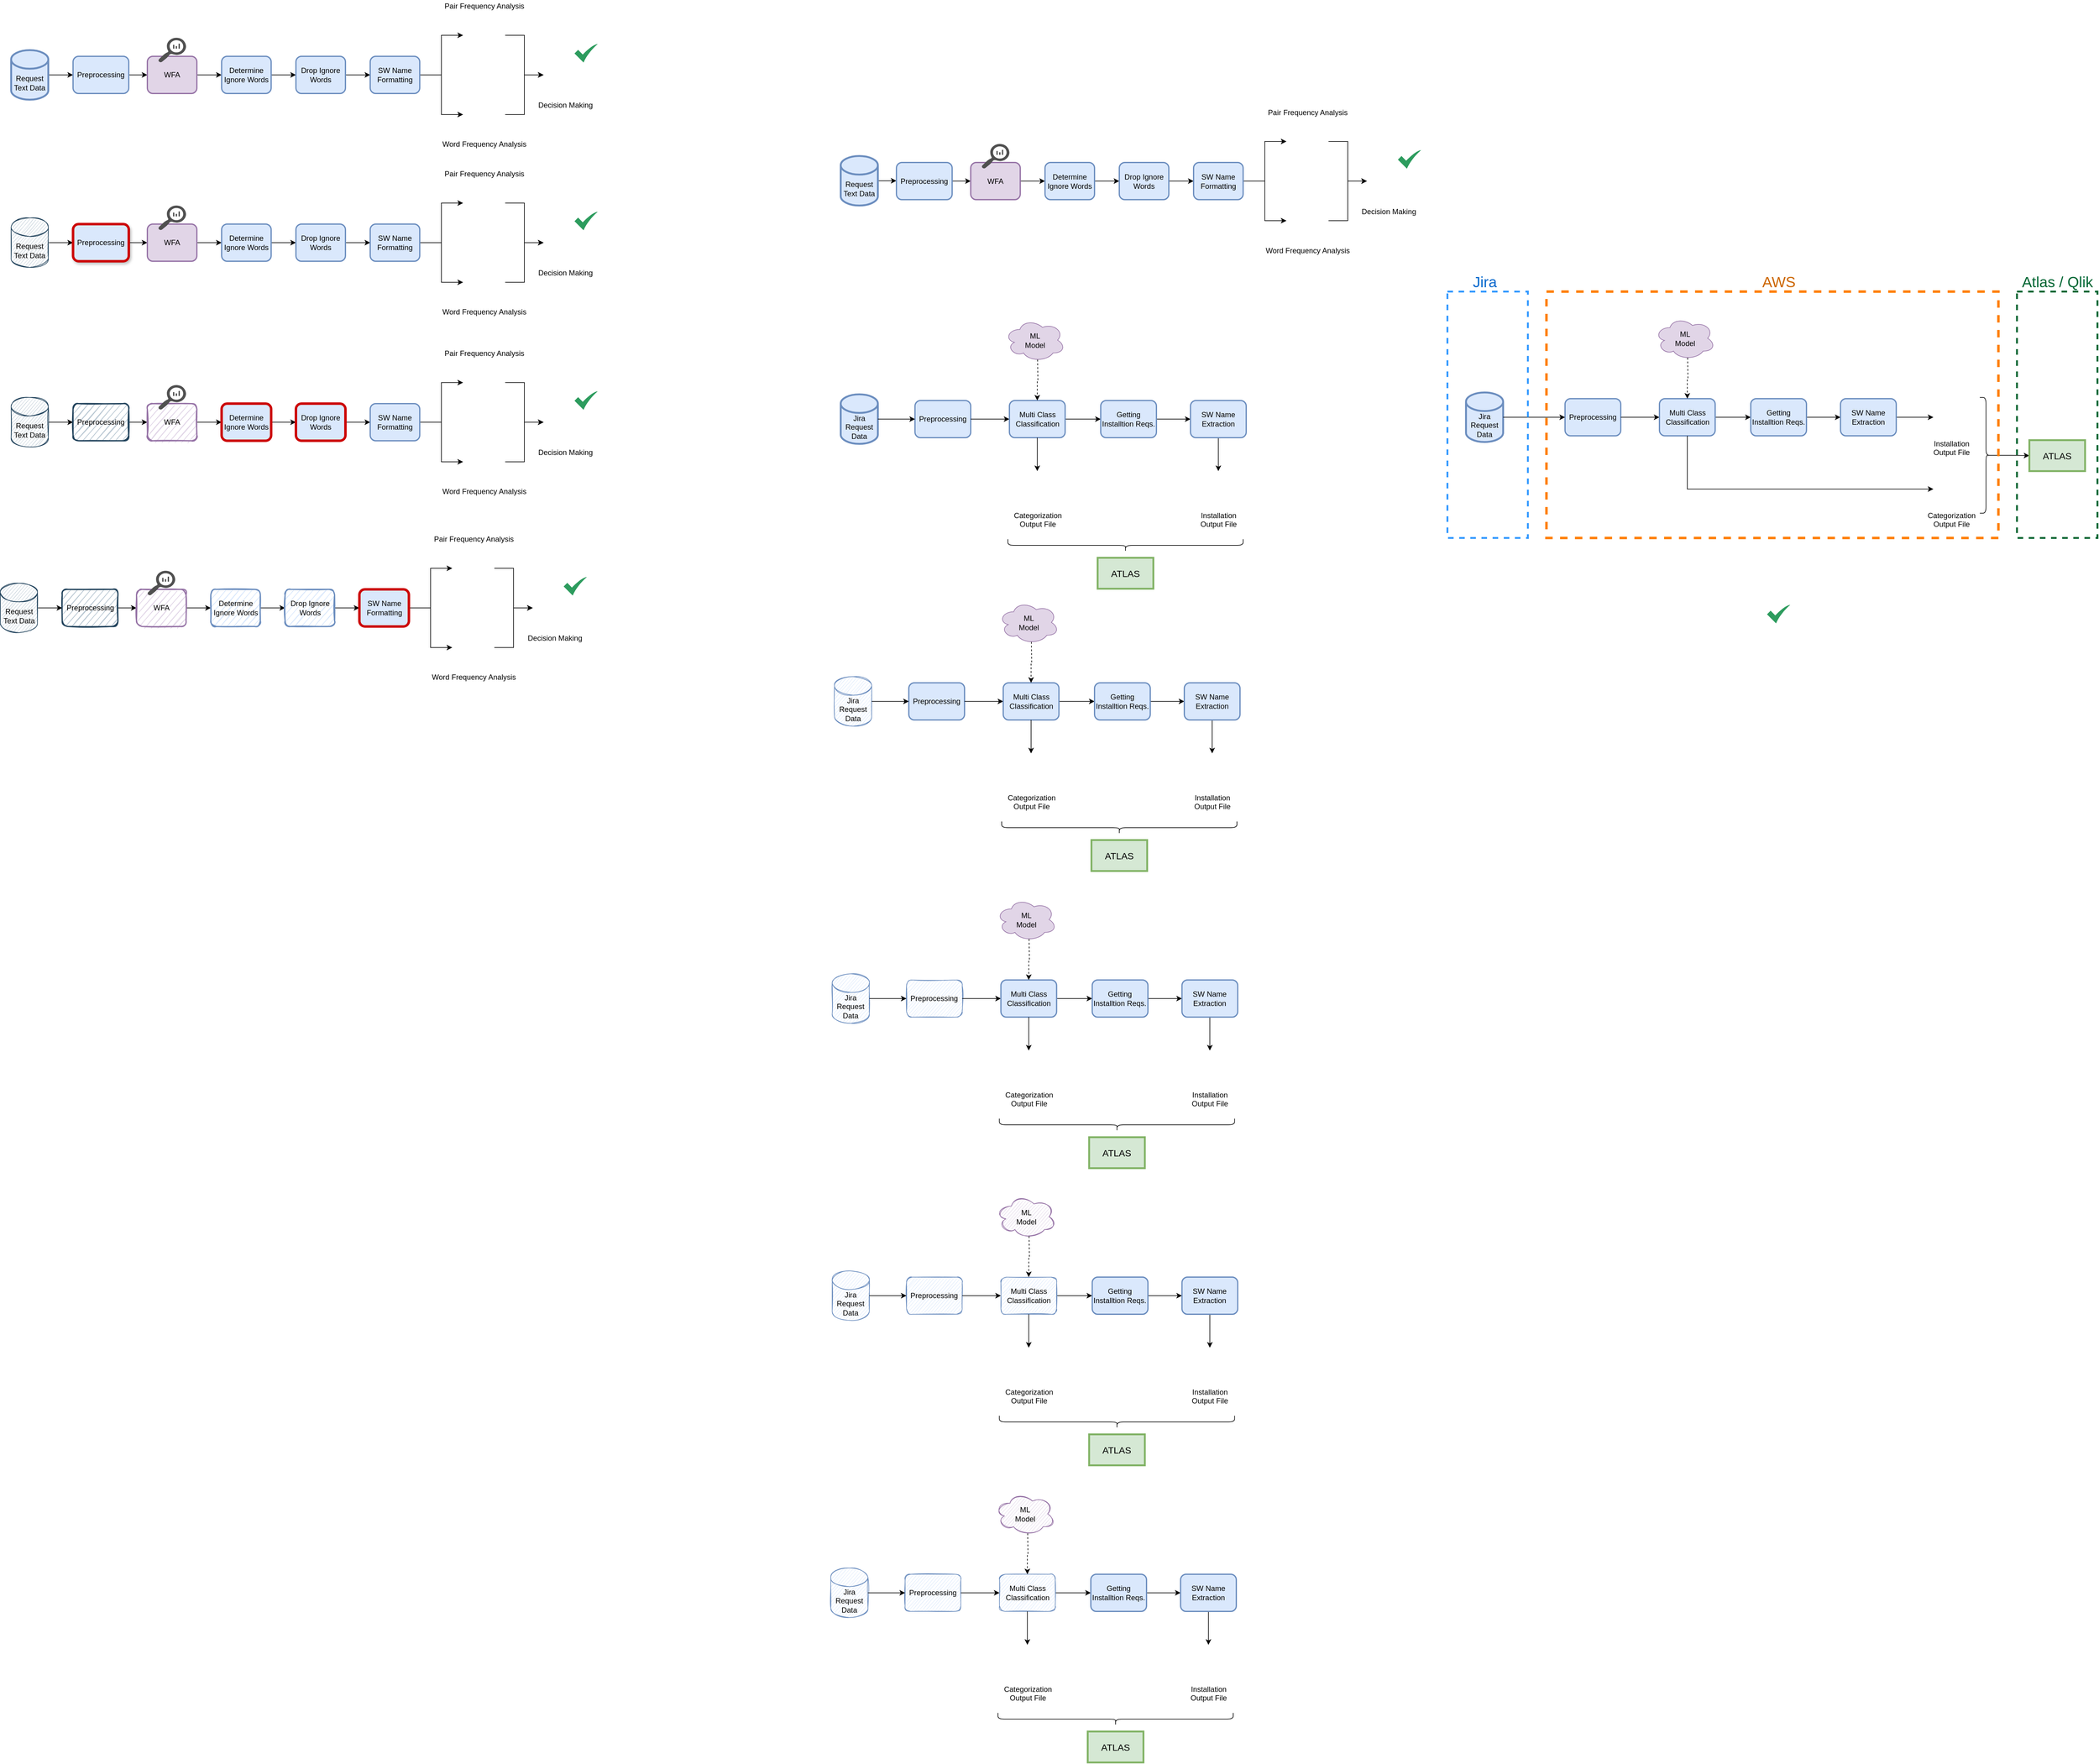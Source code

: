 <mxfile version="15.5.2" type="github">
  <diagram id="7UnajbDv81arqUS3t6hi" name="Page-1">
    <mxGraphModel dx="1492" dy="928" grid="1" gridSize="10" guides="1" tooltips="1" connect="1" arrows="1" fold="1" page="1" pageScale="1" pageWidth="827" pageHeight="1169" math="0" shadow="0">
      <root>
        <mxCell id="0" />
        <mxCell id="1" parent="0" />
        <mxCell id="DiKjboJOvRGnQZIiGIST-9" style="edgeStyle=orthogonalEdgeStyle;rounded=0;orthogonalLoop=1;jettySize=auto;html=1;exitX=1;exitY=0.5;exitDx=0;exitDy=0;entryX=0;entryY=0.5;entryDx=0;entryDy=0;exitPerimeter=0;" parent="1" source="DiKjboJOvRGnQZIiGIST-17" target="DiKjboJOvRGnQZIiGIST-2" edge="1">
          <mxGeometry relative="1" as="geometry">
            <mxPoint x="130" y="270" as="sourcePoint" />
          </mxGeometry>
        </mxCell>
        <mxCell id="DiKjboJOvRGnQZIiGIST-10" style="edgeStyle=orthogonalEdgeStyle;rounded=0;orthogonalLoop=1;jettySize=auto;html=1;exitX=1;exitY=0.5;exitDx=0;exitDy=0;entryX=0;entryY=0.5;entryDx=0;entryDy=0;" parent="1" source="DiKjboJOvRGnQZIiGIST-2" target="DiKjboJOvRGnQZIiGIST-4" edge="1">
          <mxGeometry relative="1" as="geometry" />
        </mxCell>
        <mxCell id="DiKjboJOvRGnQZIiGIST-2" value="Preprocessing" style="rounded=1;whiteSpace=wrap;html=1;fillColor=#dae8fc;strokeColor=#6c8ebf;strokeWidth=2;" parent="1" vertex="1">
          <mxGeometry x="140" y="240" width="90" height="60" as="geometry" />
        </mxCell>
        <mxCell id="DiKjboJOvRGnQZIiGIST-11" style="edgeStyle=orthogonalEdgeStyle;rounded=0;orthogonalLoop=1;jettySize=auto;html=1;exitX=1;exitY=0.5;exitDx=0;exitDy=0;entryX=0;entryY=0.5;entryDx=0;entryDy=0;" parent="1" source="DiKjboJOvRGnQZIiGIST-4" target="DiKjboJOvRGnQZIiGIST-5" edge="1">
          <mxGeometry relative="1" as="geometry" />
        </mxCell>
        <mxCell id="DiKjboJOvRGnQZIiGIST-4" value="WFA" style="rounded=1;whiteSpace=wrap;html=1;strokeWidth=2;fillColor=#e1d5e7;strokeColor=#9673a6;" parent="1" vertex="1">
          <mxGeometry x="260" y="240" width="80" height="60" as="geometry" />
        </mxCell>
        <mxCell id="DiKjboJOvRGnQZIiGIST-12" style="edgeStyle=orthogonalEdgeStyle;rounded=0;orthogonalLoop=1;jettySize=auto;html=1;exitX=1;exitY=0.5;exitDx=0;exitDy=0;entryX=0;entryY=0.5;entryDx=0;entryDy=0;" parent="1" source="DiKjboJOvRGnQZIiGIST-5" target="DiKjboJOvRGnQZIiGIST-6" edge="1">
          <mxGeometry relative="1" as="geometry" />
        </mxCell>
        <mxCell id="DiKjboJOvRGnQZIiGIST-5" value="Determine Ignore Words" style="rounded=1;whiteSpace=wrap;html=1;strokeWidth=2;fillColor=#dae8fc;strokeColor=#6c8ebf;" parent="1" vertex="1">
          <mxGeometry x="380" y="240" width="80" height="60" as="geometry" />
        </mxCell>
        <mxCell id="DiKjboJOvRGnQZIiGIST-13" style="edgeStyle=orthogonalEdgeStyle;rounded=0;orthogonalLoop=1;jettySize=auto;html=1;exitX=1;exitY=0.5;exitDx=0;exitDy=0;entryX=0;entryY=0.5;entryDx=0;entryDy=0;" parent="1" source="DiKjboJOvRGnQZIiGIST-6" target="DiKjboJOvRGnQZIiGIST-8" edge="1">
          <mxGeometry relative="1" as="geometry" />
        </mxCell>
        <mxCell id="DiKjboJOvRGnQZIiGIST-6" value="Drop Ignore Words" style="rounded=1;whiteSpace=wrap;html=1;strokeWidth=2;fillColor=#dae8fc;strokeColor=#6c8ebf;" parent="1" vertex="1">
          <mxGeometry x="500" y="240" width="80" height="60" as="geometry" />
        </mxCell>
        <mxCell id="DiKjboJOvRGnQZIiGIST-31" style="edgeStyle=orthogonalEdgeStyle;rounded=0;orthogonalLoop=1;jettySize=auto;html=1;exitX=1;exitY=0.5;exitDx=0;exitDy=0;entryX=0;entryY=0.5;entryDx=0;entryDy=0;" parent="1" source="DiKjboJOvRGnQZIiGIST-8" target="DiKjboJOvRGnQZIiGIST-30" edge="1">
          <mxGeometry relative="1" as="geometry" />
        </mxCell>
        <mxCell id="DiKjboJOvRGnQZIiGIST-32" style="edgeStyle=orthogonalEdgeStyle;rounded=0;orthogonalLoop=1;jettySize=auto;html=1;exitX=1;exitY=0.5;exitDx=0;exitDy=0;entryX=0;entryY=0.5;entryDx=0;entryDy=0;" parent="1" source="DiKjboJOvRGnQZIiGIST-8" target="DiKjboJOvRGnQZIiGIST-28" edge="1">
          <mxGeometry relative="1" as="geometry" />
        </mxCell>
        <mxCell id="DiKjboJOvRGnQZIiGIST-8" value="&lt;span style=&quot;text-align: left&quot;&gt;SW Name Formatting&lt;/span&gt;" style="rounded=1;whiteSpace=wrap;html=1;strokeWidth=2;fillColor=#dae8fc;strokeColor=#6c8ebf;" parent="1" vertex="1">
          <mxGeometry x="620" y="240" width="80" height="60" as="geometry" />
        </mxCell>
        <mxCell id="DiKjboJOvRGnQZIiGIST-17" value="Request Text Data" style="shape=cylinder3;whiteSpace=wrap;html=1;boundedLbl=1;backgroundOutline=1;size=15;fillColor=#dae8fc;strokeColor=#6c8ebf;strokeWidth=3;" parent="1" vertex="1">
          <mxGeometry x="40" y="230" width="60" height="80" as="geometry" />
        </mxCell>
        <mxCell id="DiKjboJOvRGnQZIiGIST-22" value="" style="pointerEvents=1;shadow=0;dashed=0;html=1;strokeColor=none;labelPosition=center;verticalLabelPosition=bottom;verticalAlign=top;align=center;fillColor=#505050;shape=mxgraph.mscae.oms.log_search" parent="1" vertex="1">
          <mxGeometry x="277.5" y="210" width="45" height="40" as="geometry" />
        </mxCell>
        <mxCell id="DiKjboJOvRGnQZIiGIST-34" style="edgeStyle=orthogonalEdgeStyle;rounded=0;orthogonalLoop=1;jettySize=auto;html=1;exitX=1;exitY=0.5;exitDx=0;exitDy=0;entryX=0;entryY=0.5;entryDx=0;entryDy=0;" parent="1" source="DiKjboJOvRGnQZIiGIST-28" target="DiKjboJOvRGnQZIiGIST-29" edge="1">
          <mxGeometry relative="1" as="geometry" />
        </mxCell>
        <mxCell id="DiKjboJOvRGnQZIiGIST-28" value="Word Frequency Analysis" style="shape=image;html=1;verticalAlign=top;verticalLabelPosition=bottom;labelBackgroundColor=#ffffff;imageAspect=0;aspect=fixed;image=https://cdn1.iconfinder.com/data/icons/prettyoffice8/128/Bar-chart.png;strokeWidth=1;" parent="1" vertex="1">
          <mxGeometry x="770" y="300" width="68" height="68" as="geometry" />
        </mxCell>
        <mxCell id="DiKjboJOvRGnQZIiGIST-29" value="Decision Making" style="shape=image;html=1;verticalAlign=top;verticalLabelPosition=bottom;labelBackgroundColor=#ffffff;imageAspect=0;aspect=fixed;image=https://cdn0.iconfinder.com/data/icons/business-startup-10/50/16-128.png;" parent="1" vertex="1">
          <mxGeometry x="900" y="235" width="70" height="70" as="geometry" />
        </mxCell>
        <mxCell id="DiKjboJOvRGnQZIiGIST-33" style="edgeStyle=orthogonalEdgeStyle;rounded=0;orthogonalLoop=1;jettySize=auto;html=1;exitX=1;exitY=0.5;exitDx=0;exitDy=0;" parent="1" source="DiKjboJOvRGnQZIiGIST-30" target="DiKjboJOvRGnQZIiGIST-29" edge="1">
          <mxGeometry relative="1" as="geometry" />
        </mxCell>
        <mxCell id="DiKjboJOvRGnQZIiGIST-30" value="" style="shape=image;html=1;verticalAlign=top;verticalLabelPosition=bottom;labelBackgroundColor=#ffffff;imageAspect=0;aspect=fixed;image=https://cdn1.iconfinder.com/data/icons/prettyoffice8/128/Bar-chart.png" parent="1" vertex="1">
          <mxGeometry x="770" y="172" width="68" height="68" as="geometry" />
        </mxCell>
        <mxCell id="DiKjboJOvRGnQZIiGIST-35" value="&lt;span style=&quot;background-color: rgb(255 , 255 , 255)&quot;&gt;Pair Frequency Analysis&lt;/span&gt;" style="text;html=1;align=center;verticalAlign=middle;resizable=0;points=[];autosize=1;strokeColor=none;fillColor=none;" parent="1" vertex="1">
          <mxGeometry x="734" y="149" width="140" height="20" as="geometry" />
        </mxCell>
        <mxCell id="XNyeSnQuwPOEPBVChStQ-1" value="" style="html=1;aspect=fixed;strokeColor=none;shadow=0;align=center;verticalAlign=top;fillColor=#2D9C5E;shape=mxgraph.gcp2.check" parent="1" vertex="1">
          <mxGeometry x="950" y="220" width="37.5" height="30" as="geometry" />
        </mxCell>
        <mxCell id="XNyeSnQuwPOEPBVChStQ-2" style="edgeStyle=orthogonalEdgeStyle;rounded=0;orthogonalLoop=1;jettySize=auto;html=1;exitX=1;exitY=0.5;exitDx=0;exitDy=0;entryX=0;entryY=0.5;entryDx=0;entryDy=0;exitPerimeter=0;" parent="1" source="XNyeSnQuwPOEPBVChStQ-14" target="XNyeSnQuwPOEPBVChStQ-4" edge="1">
          <mxGeometry relative="1" as="geometry">
            <mxPoint x="130" y="541" as="sourcePoint" />
          </mxGeometry>
        </mxCell>
        <mxCell id="XNyeSnQuwPOEPBVChStQ-3" style="edgeStyle=orthogonalEdgeStyle;rounded=0;orthogonalLoop=1;jettySize=auto;html=1;exitX=1;exitY=0.5;exitDx=0;exitDy=0;entryX=0;entryY=0.5;entryDx=0;entryDy=0;" parent="1" source="XNyeSnQuwPOEPBVChStQ-4" target="XNyeSnQuwPOEPBVChStQ-6" edge="1">
          <mxGeometry relative="1" as="geometry" />
        </mxCell>
        <mxCell id="XNyeSnQuwPOEPBVChStQ-4" value="Preprocessing" style="rounded=1;whiteSpace=wrap;html=1;fillColor=#dae8fc;strokeWidth=4;shadow=1;glass=0;sketch=0;strokeColor=#CC0000;" parent="1" vertex="1">
          <mxGeometry x="140" y="511" width="90" height="60" as="geometry" />
        </mxCell>
        <mxCell id="XNyeSnQuwPOEPBVChStQ-5" style="edgeStyle=orthogonalEdgeStyle;rounded=0;orthogonalLoop=1;jettySize=auto;html=1;exitX=1;exitY=0.5;exitDx=0;exitDy=0;entryX=0;entryY=0.5;entryDx=0;entryDy=0;" parent="1" source="XNyeSnQuwPOEPBVChStQ-6" target="XNyeSnQuwPOEPBVChStQ-8" edge="1">
          <mxGeometry relative="1" as="geometry" />
        </mxCell>
        <mxCell id="XNyeSnQuwPOEPBVChStQ-6" value="WFA" style="rounded=1;whiteSpace=wrap;html=1;strokeWidth=2;fillColor=#e1d5e7;strokeColor=#9673a6;" parent="1" vertex="1">
          <mxGeometry x="260" y="511" width="80" height="60" as="geometry" />
        </mxCell>
        <mxCell id="XNyeSnQuwPOEPBVChStQ-7" style="edgeStyle=orthogonalEdgeStyle;rounded=0;orthogonalLoop=1;jettySize=auto;html=1;exitX=1;exitY=0.5;exitDx=0;exitDy=0;entryX=0;entryY=0.5;entryDx=0;entryDy=0;" parent="1" source="XNyeSnQuwPOEPBVChStQ-8" target="XNyeSnQuwPOEPBVChStQ-10" edge="1">
          <mxGeometry relative="1" as="geometry" />
        </mxCell>
        <mxCell id="XNyeSnQuwPOEPBVChStQ-8" value="Determine Ignore Words" style="rounded=1;whiteSpace=wrap;html=1;strokeWidth=2;fillColor=#dae8fc;strokeColor=#6c8ebf;" parent="1" vertex="1">
          <mxGeometry x="380" y="511" width="80" height="60" as="geometry" />
        </mxCell>
        <mxCell id="XNyeSnQuwPOEPBVChStQ-9" style="edgeStyle=orthogonalEdgeStyle;rounded=0;orthogonalLoop=1;jettySize=auto;html=1;exitX=1;exitY=0.5;exitDx=0;exitDy=0;entryX=0;entryY=0.5;entryDx=0;entryDy=0;" parent="1" source="XNyeSnQuwPOEPBVChStQ-10" target="XNyeSnQuwPOEPBVChStQ-13" edge="1">
          <mxGeometry relative="1" as="geometry" />
        </mxCell>
        <mxCell id="XNyeSnQuwPOEPBVChStQ-10" value="Drop Ignore Words" style="rounded=1;whiteSpace=wrap;html=1;strokeWidth=2;fillColor=#dae8fc;strokeColor=#6c8ebf;" parent="1" vertex="1">
          <mxGeometry x="500" y="511" width="80" height="60" as="geometry" />
        </mxCell>
        <mxCell id="XNyeSnQuwPOEPBVChStQ-11" style="edgeStyle=orthogonalEdgeStyle;rounded=0;orthogonalLoop=1;jettySize=auto;html=1;exitX=1;exitY=0.5;exitDx=0;exitDy=0;entryX=0;entryY=0.5;entryDx=0;entryDy=0;" parent="1" source="XNyeSnQuwPOEPBVChStQ-13" target="XNyeSnQuwPOEPBVChStQ-20" edge="1">
          <mxGeometry relative="1" as="geometry" />
        </mxCell>
        <mxCell id="XNyeSnQuwPOEPBVChStQ-12" style="edgeStyle=orthogonalEdgeStyle;rounded=0;orthogonalLoop=1;jettySize=auto;html=1;exitX=1;exitY=0.5;exitDx=0;exitDy=0;entryX=0;entryY=0.5;entryDx=0;entryDy=0;" parent="1" source="XNyeSnQuwPOEPBVChStQ-13" target="XNyeSnQuwPOEPBVChStQ-17" edge="1">
          <mxGeometry relative="1" as="geometry" />
        </mxCell>
        <mxCell id="XNyeSnQuwPOEPBVChStQ-13" value="&lt;span style=&quot;text-align: left&quot;&gt;SW Name Formatting&lt;/span&gt;" style="rounded=1;whiteSpace=wrap;html=1;strokeWidth=2;fillColor=#dae8fc;strokeColor=#6c8ebf;" parent="1" vertex="1">
          <mxGeometry x="620" y="511" width="80" height="60" as="geometry" />
        </mxCell>
        <mxCell id="XNyeSnQuwPOEPBVChStQ-14" value="Request Text Data" style="shape=cylinder3;whiteSpace=wrap;html=1;boundedLbl=1;backgroundOutline=1;size=15;fillColor=#bac8d3;strokeColor=#23445d;strokeWidth=1;sketch=1;" parent="1" vertex="1">
          <mxGeometry x="40" y="501" width="60" height="80" as="geometry" />
        </mxCell>
        <mxCell id="XNyeSnQuwPOEPBVChStQ-15" value="" style="pointerEvents=1;shadow=0;dashed=0;html=1;strokeColor=none;labelPosition=center;verticalLabelPosition=bottom;verticalAlign=top;align=center;fillColor=#505050;shape=mxgraph.mscae.oms.log_search" parent="1" vertex="1">
          <mxGeometry x="277.5" y="481" width="45" height="40" as="geometry" />
        </mxCell>
        <mxCell id="XNyeSnQuwPOEPBVChStQ-16" style="edgeStyle=orthogonalEdgeStyle;rounded=0;orthogonalLoop=1;jettySize=auto;html=1;exitX=1;exitY=0.5;exitDx=0;exitDy=0;entryX=0;entryY=0.5;entryDx=0;entryDy=0;" parent="1" source="XNyeSnQuwPOEPBVChStQ-17" target="XNyeSnQuwPOEPBVChStQ-18" edge="1">
          <mxGeometry relative="1" as="geometry" />
        </mxCell>
        <mxCell id="XNyeSnQuwPOEPBVChStQ-17" value="Word Frequency Analysis" style="shape=image;html=1;verticalAlign=top;verticalLabelPosition=bottom;labelBackgroundColor=#ffffff;imageAspect=0;aspect=fixed;image=https://cdn1.iconfinder.com/data/icons/prettyoffice8/128/Bar-chart.png;strokeWidth=1;" parent="1" vertex="1">
          <mxGeometry x="770" y="571" width="68" height="68" as="geometry" />
        </mxCell>
        <mxCell id="XNyeSnQuwPOEPBVChStQ-18" value="Decision Making" style="shape=image;html=1;verticalAlign=top;verticalLabelPosition=bottom;labelBackgroundColor=#ffffff;imageAspect=0;aspect=fixed;image=https://cdn0.iconfinder.com/data/icons/business-startup-10/50/16-128.png;" parent="1" vertex="1">
          <mxGeometry x="900" y="506" width="70" height="70" as="geometry" />
        </mxCell>
        <mxCell id="XNyeSnQuwPOEPBVChStQ-19" style="edgeStyle=orthogonalEdgeStyle;rounded=0;orthogonalLoop=1;jettySize=auto;html=1;exitX=1;exitY=0.5;exitDx=0;exitDy=0;" parent="1" source="XNyeSnQuwPOEPBVChStQ-20" target="XNyeSnQuwPOEPBVChStQ-18" edge="1">
          <mxGeometry relative="1" as="geometry" />
        </mxCell>
        <mxCell id="XNyeSnQuwPOEPBVChStQ-20" value="" style="shape=image;html=1;verticalAlign=top;verticalLabelPosition=bottom;labelBackgroundColor=#ffffff;imageAspect=0;aspect=fixed;image=https://cdn1.iconfinder.com/data/icons/prettyoffice8/128/Bar-chart.png" parent="1" vertex="1">
          <mxGeometry x="770" y="443" width="68" height="68" as="geometry" />
        </mxCell>
        <mxCell id="XNyeSnQuwPOEPBVChStQ-21" value="&lt;span style=&quot;background-color: rgb(255 , 255 , 255)&quot;&gt;Pair Frequency Analysis&lt;/span&gt;" style="text;html=1;align=center;verticalAlign=middle;resizable=0;points=[];autosize=1;strokeColor=none;fillColor=none;" parent="1" vertex="1">
          <mxGeometry x="734" y="420" width="140" height="20" as="geometry" />
        </mxCell>
        <mxCell id="XNyeSnQuwPOEPBVChStQ-22" value="" style="html=1;aspect=fixed;strokeColor=none;shadow=0;align=center;verticalAlign=top;fillColor=#2D9C5E;shape=mxgraph.gcp2.check" parent="1" vertex="1">
          <mxGeometry x="950" y="491" width="37.5" height="30" as="geometry" />
        </mxCell>
        <mxCell id="nlLrbs9CBdQGncTaBWrQ-1" style="edgeStyle=orthogonalEdgeStyle;rounded=0;orthogonalLoop=1;jettySize=auto;html=1;exitX=1;exitY=0.5;exitDx=0;exitDy=0;entryX=0;entryY=0.5;entryDx=0;entryDy=0;exitPerimeter=0;" parent="1" source="nlLrbs9CBdQGncTaBWrQ-13" target="nlLrbs9CBdQGncTaBWrQ-3" edge="1">
          <mxGeometry relative="1" as="geometry">
            <mxPoint x="130" y="831" as="sourcePoint" />
          </mxGeometry>
        </mxCell>
        <mxCell id="nlLrbs9CBdQGncTaBWrQ-2" style="edgeStyle=orthogonalEdgeStyle;rounded=0;orthogonalLoop=1;jettySize=auto;html=1;exitX=1;exitY=0.5;exitDx=0;exitDy=0;entryX=0;entryY=0.5;entryDx=0;entryDy=0;" parent="1" source="nlLrbs9CBdQGncTaBWrQ-3" target="nlLrbs9CBdQGncTaBWrQ-5" edge="1">
          <mxGeometry relative="1" as="geometry" />
        </mxCell>
        <mxCell id="nlLrbs9CBdQGncTaBWrQ-3" value="Preprocessing" style="rounded=1;whiteSpace=wrap;html=1;fillColor=#bac8d3;strokeColor=#23445d;strokeWidth=2;sketch=1;" parent="1" vertex="1">
          <mxGeometry x="140" y="801" width="90" height="60" as="geometry" />
        </mxCell>
        <mxCell id="nlLrbs9CBdQGncTaBWrQ-4" style="edgeStyle=orthogonalEdgeStyle;rounded=0;orthogonalLoop=1;jettySize=auto;html=1;exitX=1;exitY=0.5;exitDx=0;exitDy=0;entryX=0;entryY=0.5;entryDx=0;entryDy=0;" parent="1" source="nlLrbs9CBdQGncTaBWrQ-5" target="nlLrbs9CBdQGncTaBWrQ-7" edge="1">
          <mxGeometry relative="1" as="geometry" />
        </mxCell>
        <mxCell id="nlLrbs9CBdQGncTaBWrQ-5" value="WFA" style="rounded=1;whiteSpace=wrap;html=1;strokeWidth=2;fillColor=#e1d5e7;strokeColor=#9673a6;sketch=1;" parent="1" vertex="1">
          <mxGeometry x="260" y="801" width="80" height="60" as="geometry" />
        </mxCell>
        <mxCell id="nlLrbs9CBdQGncTaBWrQ-6" style="edgeStyle=orthogonalEdgeStyle;rounded=0;orthogonalLoop=1;jettySize=auto;html=1;exitX=1;exitY=0.5;exitDx=0;exitDy=0;entryX=0;entryY=0.5;entryDx=0;entryDy=0;" parent="1" source="nlLrbs9CBdQGncTaBWrQ-7" target="nlLrbs9CBdQGncTaBWrQ-9" edge="1">
          <mxGeometry relative="1" as="geometry" />
        </mxCell>
        <mxCell id="nlLrbs9CBdQGncTaBWrQ-7" value="Determine Ignore Words" style="rounded=1;whiteSpace=wrap;html=1;strokeWidth=4;fillColor=#dae8fc;strokeColor=#CC0000;" parent="1" vertex="1">
          <mxGeometry x="380" y="801" width="80" height="60" as="geometry" />
        </mxCell>
        <mxCell id="nlLrbs9CBdQGncTaBWrQ-8" style="edgeStyle=orthogonalEdgeStyle;rounded=0;orthogonalLoop=1;jettySize=auto;html=1;exitX=1;exitY=0.5;exitDx=0;exitDy=0;entryX=0;entryY=0.5;entryDx=0;entryDy=0;" parent="1" source="nlLrbs9CBdQGncTaBWrQ-9" target="nlLrbs9CBdQGncTaBWrQ-12" edge="1">
          <mxGeometry relative="1" as="geometry" />
        </mxCell>
        <mxCell id="nlLrbs9CBdQGncTaBWrQ-9" value="Drop Ignore Words" style="rounded=1;whiteSpace=wrap;html=1;strokeWidth=4;fillColor=#dae8fc;strokeColor=#CC0000;" parent="1" vertex="1">
          <mxGeometry x="500" y="801" width="80" height="60" as="geometry" />
        </mxCell>
        <mxCell id="nlLrbs9CBdQGncTaBWrQ-10" style="edgeStyle=orthogonalEdgeStyle;rounded=0;orthogonalLoop=1;jettySize=auto;html=1;exitX=1;exitY=0.5;exitDx=0;exitDy=0;entryX=0;entryY=0.5;entryDx=0;entryDy=0;" parent="1" source="nlLrbs9CBdQGncTaBWrQ-12" target="nlLrbs9CBdQGncTaBWrQ-19" edge="1">
          <mxGeometry relative="1" as="geometry" />
        </mxCell>
        <mxCell id="nlLrbs9CBdQGncTaBWrQ-11" style="edgeStyle=orthogonalEdgeStyle;rounded=0;orthogonalLoop=1;jettySize=auto;html=1;exitX=1;exitY=0.5;exitDx=0;exitDy=0;entryX=0;entryY=0.5;entryDx=0;entryDy=0;" parent="1" source="nlLrbs9CBdQGncTaBWrQ-12" target="nlLrbs9CBdQGncTaBWrQ-16" edge="1">
          <mxGeometry relative="1" as="geometry" />
        </mxCell>
        <mxCell id="nlLrbs9CBdQGncTaBWrQ-12" value="&lt;span style=&quot;text-align: left&quot;&gt;SW Name Formatting&lt;/span&gt;" style="rounded=1;whiteSpace=wrap;html=1;strokeWidth=2;fillColor=#dae8fc;strokeColor=#6c8ebf;" parent="1" vertex="1">
          <mxGeometry x="620" y="801" width="80" height="60" as="geometry" />
        </mxCell>
        <mxCell id="nlLrbs9CBdQGncTaBWrQ-13" value="Request Text Data" style="shape=cylinder3;whiteSpace=wrap;html=1;boundedLbl=1;backgroundOutline=1;size=15;fillColor=#bac8d3;strokeColor=#23445d;strokeWidth=1;sketch=1;" parent="1" vertex="1">
          <mxGeometry x="40" y="791" width="60" height="80" as="geometry" />
        </mxCell>
        <mxCell id="nlLrbs9CBdQGncTaBWrQ-14" value="" style="pointerEvents=1;shadow=0;dashed=0;html=1;strokeColor=none;labelPosition=center;verticalLabelPosition=bottom;verticalAlign=top;align=center;fillColor=#505050;shape=mxgraph.mscae.oms.log_search" parent="1" vertex="1">
          <mxGeometry x="277.5" y="771" width="45" height="40" as="geometry" />
        </mxCell>
        <mxCell id="nlLrbs9CBdQGncTaBWrQ-15" style="edgeStyle=orthogonalEdgeStyle;rounded=0;orthogonalLoop=1;jettySize=auto;html=1;exitX=1;exitY=0.5;exitDx=0;exitDy=0;entryX=0;entryY=0.5;entryDx=0;entryDy=0;" parent="1" source="nlLrbs9CBdQGncTaBWrQ-16" target="nlLrbs9CBdQGncTaBWrQ-17" edge="1">
          <mxGeometry relative="1" as="geometry" />
        </mxCell>
        <mxCell id="nlLrbs9CBdQGncTaBWrQ-16" value="Word Frequency Analysis" style="shape=image;html=1;verticalAlign=top;verticalLabelPosition=bottom;labelBackgroundColor=#ffffff;imageAspect=0;aspect=fixed;image=https://cdn1.iconfinder.com/data/icons/prettyoffice8/128/Bar-chart.png;strokeWidth=1;" parent="1" vertex="1">
          <mxGeometry x="770" y="861" width="68" height="68" as="geometry" />
        </mxCell>
        <mxCell id="nlLrbs9CBdQGncTaBWrQ-17" value="Decision Making" style="shape=image;html=1;verticalAlign=top;verticalLabelPosition=bottom;labelBackgroundColor=#ffffff;imageAspect=0;aspect=fixed;image=https://cdn0.iconfinder.com/data/icons/business-startup-10/50/16-128.png;" parent="1" vertex="1">
          <mxGeometry x="900" y="796" width="70" height="70" as="geometry" />
        </mxCell>
        <mxCell id="nlLrbs9CBdQGncTaBWrQ-18" style="edgeStyle=orthogonalEdgeStyle;rounded=0;orthogonalLoop=1;jettySize=auto;html=1;exitX=1;exitY=0.5;exitDx=0;exitDy=0;" parent="1" source="nlLrbs9CBdQGncTaBWrQ-19" target="nlLrbs9CBdQGncTaBWrQ-17" edge="1">
          <mxGeometry relative="1" as="geometry" />
        </mxCell>
        <mxCell id="nlLrbs9CBdQGncTaBWrQ-19" value="" style="shape=image;html=1;verticalAlign=top;verticalLabelPosition=bottom;labelBackgroundColor=#ffffff;imageAspect=0;aspect=fixed;image=https://cdn1.iconfinder.com/data/icons/prettyoffice8/128/Bar-chart.png" parent="1" vertex="1">
          <mxGeometry x="770" y="733" width="68" height="68" as="geometry" />
        </mxCell>
        <mxCell id="nlLrbs9CBdQGncTaBWrQ-20" value="&lt;span style=&quot;background-color: rgb(255 , 255 , 255)&quot;&gt;Pair Frequency Analysis&lt;/span&gt;" style="text;html=1;align=center;verticalAlign=middle;resizable=0;points=[];autosize=1;strokeColor=none;fillColor=none;" parent="1" vertex="1">
          <mxGeometry x="734" y="710" width="140" height="20" as="geometry" />
        </mxCell>
        <mxCell id="nlLrbs9CBdQGncTaBWrQ-21" value="" style="html=1;aspect=fixed;strokeColor=none;shadow=0;align=center;verticalAlign=top;fillColor=#2D9C5E;shape=mxgraph.gcp2.check" parent="1" vertex="1">
          <mxGeometry x="950" y="781" width="37.5" height="30" as="geometry" />
        </mxCell>
        <mxCell id="nlLrbs9CBdQGncTaBWrQ-22" style="edgeStyle=orthogonalEdgeStyle;rounded=0;orthogonalLoop=1;jettySize=auto;html=1;exitX=1;exitY=0.5;exitDx=0;exitDy=0;entryX=0;entryY=0.5;entryDx=0;entryDy=0;exitPerimeter=0;" parent="1" source="nlLrbs9CBdQGncTaBWrQ-34" target="nlLrbs9CBdQGncTaBWrQ-24" edge="1">
          <mxGeometry relative="1" as="geometry">
            <mxPoint x="112.5" y="1131" as="sourcePoint" />
          </mxGeometry>
        </mxCell>
        <mxCell id="nlLrbs9CBdQGncTaBWrQ-23" style="edgeStyle=orthogonalEdgeStyle;rounded=0;orthogonalLoop=1;jettySize=auto;html=1;exitX=1;exitY=0.5;exitDx=0;exitDy=0;entryX=0;entryY=0.5;entryDx=0;entryDy=0;" parent="1" source="nlLrbs9CBdQGncTaBWrQ-24" target="nlLrbs9CBdQGncTaBWrQ-26" edge="1">
          <mxGeometry relative="1" as="geometry" />
        </mxCell>
        <mxCell id="nlLrbs9CBdQGncTaBWrQ-24" value="Preprocessing" style="rounded=1;whiteSpace=wrap;html=1;fillColor=#bac8d3;strokeColor=#23445d;strokeWidth=2;sketch=1;" parent="1" vertex="1">
          <mxGeometry x="122.5" y="1101" width="90" height="60" as="geometry" />
        </mxCell>
        <mxCell id="nlLrbs9CBdQGncTaBWrQ-25" style="edgeStyle=orthogonalEdgeStyle;rounded=0;orthogonalLoop=1;jettySize=auto;html=1;exitX=1;exitY=0.5;exitDx=0;exitDy=0;entryX=0;entryY=0.5;entryDx=0;entryDy=0;" parent="1" source="nlLrbs9CBdQGncTaBWrQ-26" target="nlLrbs9CBdQGncTaBWrQ-28" edge="1">
          <mxGeometry relative="1" as="geometry" />
        </mxCell>
        <mxCell id="nlLrbs9CBdQGncTaBWrQ-26" value="WFA" style="rounded=1;whiteSpace=wrap;html=1;strokeWidth=2;fillColor=#e1d5e7;strokeColor=#9673a6;sketch=1;" parent="1" vertex="1">
          <mxGeometry x="242.5" y="1101" width="80" height="60" as="geometry" />
        </mxCell>
        <mxCell id="nlLrbs9CBdQGncTaBWrQ-27" style="edgeStyle=orthogonalEdgeStyle;rounded=0;orthogonalLoop=1;jettySize=auto;html=1;exitX=1;exitY=0.5;exitDx=0;exitDy=0;entryX=0;entryY=0.5;entryDx=0;entryDy=0;" parent="1" source="nlLrbs9CBdQGncTaBWrQ-28" target="nlLrbs9CBdQGncTaBWrQ-30" edge="1">
          <mxGeometry relative="1" as="geometry" />
        </mxCell>
        <mxCell id="nlLrbs9CBdQGncTaBWrQ-28" value="Determine Ignore Words" style="rounded=1;whiteSpace=wrap;html=1;strokeWidth=2;fillColor=#dae8fc;strokeColor=#6C8EBF;sketch=1;" parent="1" vertex="1">
          <mxGeometry x="362.5" y="1101" width="80" height="60" as="geometry" />
        </mxCell>
        <mxCell id="nlLrbs9CBdQGncTaBWrQ-29" style="edgeStyle=orthogonalEdgeStyle;rounded=0;orthogonalLoop=1;jettySize=auto;html=1;exitX=1;exitY=0.5;exitDx=0;exitDy=0;entryX=0;entryY=0.5;entryDx=0;entryDy=0;" parent="1" source="nlLrbs9CBdQGncTaBWrQ-30" target="nlLrbs9CBdQGncTaBWrQ-33" edge="1">
          <mxGeometry relative="1" as="geometry" />
        </mxCell>
        <mxCell id="nlLrbs9CBdQGncTaBWrQ-30" value="Drop Ignore Words" style="rounded=1;whiteSpace=wrap;html=1;strokeWidth=2;fillColor=#dae8fc;strokeColor=#6C8EBF;sketch=1;" parent="1" vertex="1">
          <mxGeometry x="482.5" y="1101" width="80" height="60" as="geometry" />
        </mxCell>
        <mxCell id="nlLrbs9CBdQGncTaBWrQ-31" style="edgeStyle=orthogonalEdgeStyle;rounded=0;orthogonalLoop=1;jettySize=auto;html=1;exitX=1;exitY=0.5;exitDx=0;exitDy=0;entryX=0;entryY=0.5;entryDx=0;entryDy=0;" parent="1" source="nlLrbs9CBdQGncTaBWrQ-33" target="nlLrbs9CBdQGncTaBWrQ-40" edge="1">
          <mxGeometry relative="1" as="geometry" />
        </mxCell>
        <mxCell id="nlLrbs9CBdQGncTaBWrQ-32" style="edgeStyle=orthogonalEdgeStyle;rounded=0;orthogonalLoop=1;jettySize=auto;html=1;exitX=1;exitY=0.5;exitDx=0;exitDy=0;entryX=0;entryY=0.5;entryDx=0;entryDy=0;" parent="1" source="nlLrbs9CBdQGncTaBWrQ-33" target="nlLrbs9CBdQGncTaBWrQ-37" edge="1">
          <mxGeometry relative="1" as="geometry" />
        </mxCell>
        <mxCell id="nlLrbs9CBdQGncTaBWrQ-33" value="&lt;span style=&quot;text-align: left&quot;&gt;SW Name Formatting&lt;/span&gt;" style="rounded=1;whiteSpace=wrap;html=1;strokeWidth=4;fillColor=#dae8fc;strokeColor=#CC0000;" parent="1" vertex="1">
          <mxGeometry x="602.5" y="1101" width="80" height="60" as="geometry" />
        </mxCell>
        <mxCell id="nlLrbs9CBdQGncTaBWrQ-34" value="Request Text Data" style="shape=cylinder3;whiteSpace=wrap;html=1;boundedLbl=1;backgroundOutline=1;size=15;fillColor=#bac8d3;strokeColor=#23445d;strokeWidth=1;sketch=1;" parent="1" vertex="1">
          <mxGeometry x="22.5" y="1091" width="60" height="80" as="geometry" />
        </mxCell>
        <mxCell id="nlLrbs9CBdQGncTaBWrQ-35" value="" style="pointerEvents=1;shadow=0;dashed=0;html=1;strokeColor=none;labelPosition=center;verticalLabelPosition=bottom;verticalAlign=top;align=center;fillColor=#505050;shape=mxgraph.mscae.oms.log_search" parent="1" vertex="1">
          <mxGeometry x="260" y="1071" width="45" height="40" as="geometry" />
        </mxCell>
        <mxCell id="nlLrbs9CBdQGncTaBWrQ-36" style="edgeStyle=orthogonalEdgeStyle;rounded=0;orthogonalLoop=1;jettySize=auto;html=1;exitX=1;exitY=0.5;exitDx=0;exitDy=0;entryX=0;entryY=0.5;entryDx=0;entryDy=0;" parent="1" source="nlLrbs9CBdQGncTaBWrQ-37" target="nlLrbs9CBdQGncTaBWrQ-38" edge="1">
          <mxGeometry relative="1" as="geometry" />
        </mxCell>
        <mxCell id="nlLrbs9CBdQGncTaBWrQ-37" value="Word Frequency Analysis" style="shape=image;html=1;verticalAlign=top;verticalLabelPosition=bottom;labelBackgroundColor=#ffffff;imageAspect=0;aspect=fixed;image=https://cdn1.iconfinder.com/data/icons/prettyoffice8/128/Bar-chart.png;strokeWidth=1;" parent="1" vertex="1">
          <mxGeometry x="752.5" y="1161" width="68" height="68" as="geometry" />
        </mxCell>
        <mxCell id="nlLrbs9CBdQGncTaBWrQ-38" value="Decision Making" style="shape=image;html=1;verticalAlign=top;verticalLabelPosition=bottom;labelBackgroundColor=#ffffff;imageAspect=0;aspect=fixed;image=https://cdn0.iconfinder.com/data/icons/business-startup-10/50/16-128.png;" parent="1" vertex="1">
          <mxGeometry x="882.5" y="1096" width="70" height="70" as="geometry" />
        </mxCell>
        <mxCell id="nlLrbs9CBdQGncTaBWrQ-39" style="edgeStyle=orthogonalEdgeStyle;rounded=0;orthogonalLoop=1;jettySize=auto;html=1;exitX=1;exitY=0.5;exitDx=0;exitDy=0;" parent="1" source="nlLrbs9CBdQGncTaBWrQ-40" target="nlLrbs9CBdQGncTaBWrQ-38" edge="1">
          <mxGeometry relative="1" as="geometry" />
        </mxCell>
        <mxCell id="nlLrbs9CBdQGncTaBWrQ-40" value="" style="shape=image;html=1;verticalAlign=top;verticalLabelPosition=bottom;labelBackgroundColor=#ffffff;imageAspect=0;aspect=fixed;image=https://cdn1.iconfinder.com/data/icons/prettyoffice8/128/Bar-chart.png" parent="1" vertex="1">
          <mxGeometry x="752.5" y="1033" width="68" height="68" as="geometry" />
        </mxCell>
        <mxCell id="nlLrbs9CBdQGncTaBWrQ-41" value="&lt;span style=&quot;background-color: rgb(255 , 255 , 255)&quot;&gt;Pair Frequency Analysis&lt;/span&gt;" style="text;html=1;align=center;verticalAlign=middle;resizable=0;points=[];autosize=1;strokeColor=none;fillColor=none;" parent="1" vertex="1">
          <mxGeometry x="716.5" y="1010" width="140" height="20" as="geometry" />
        </mxCell>
        <mxCell id="nlLrbs9CBdQGncTaBWrQ-42" value="" style="html=1;aspect=fixed;strokeColor=none;shadow=0;align=center;verticalAlign=top;fillColor=#2D9C5E;shape=mxgraph.gcp2.check" parent="1" vertex="1">
          <mxGeometry x="932.5" y="1081" width="37.5" height="30" as="geometry" />
        </mxCell>
        <mxCell id="nlLrbs9CBdQGncTaBWrQ-46" value="" style="shape=image;html=1;verticalAlign=top;verticalLabelPosition=bottom;labelBackgroundColor=#ffffff;imageAspect=0;aspect=fixed;image=https://cdn0.iconfinder.com/data/icons/super-mono-reflection/red/exclamation_red.png;rounded=1;shadow=1;glass=0;sketch=0;strokeColor=#CC0000;strokeWidth=4;gradientColor=none;" parent="1" vertex="1">
          <mxGeometry x="610.5" y="1050" width="64" height="64" as="geometry" />
        </mxCell>
        <mxCell id="GqdcJL9aSeTutaYWHnCw-1" style="edgeStyle=orthogonalEdgeStyle;rounded=0;orthogonalLoop=1;jettySize=auto;html=1;exitX=1;exitY=0.5;exitDx=0;exitDy=0;entryX=0;entryY=0.5;entryDx=0;entryDy=0;exitPerimeter=0;" parent="1" source="GqdcJL9aSeTutaYWHnCw-13" target="GqdcJL9aSeTutaYWHnCw-3" edge="1">
          <mxGeometry relative="1" as="geometry">
            <mxPoint x="1460" y="441.5" as="sourcePoint" />
          </mxGeometry>
        </mxCell>
        <mxCell id="GqdcJL9aSeTutaYWHnCw-2" style="edgeStyle=orthogonalEdgeStyle;rounded=0;orthogonalLoop=1;jettySize=auto;html=1;exitX=1;exitY=0.5;exitDx=0;exitDy=0;entryX=0;entryY=0.5;entryDx=0;entryDy=0;" parent="1" source="GqdcJL9aSeTutaYWHnCw-3" target="GqdcJL9aSeTutaYWHnCw-5" edge="1">
          <mxGeometry relative="1" as="geometry" />
        </mxCell>
        <mxCell id="GqdcJL9aSeTutaYWHnCw-3" value="Preprocessing" style="rounded=1;whiteSpace=wrap;html=1;fillColor=#dae8fc;strokeColor=#6c8ebf;strokeWidth=2;" parent="1" vertex="1">
          <mxGeometry x="1470" y="411.5" width="90" height="60" as="geometry" />
        </mxCell>
        <mxCell id="GqdcJL9aSeTutaYWHnCw-4" style="edgeStyle=orthogonalEdgeStyle;rounded=0;orthogonalLoop=1;jettySize=auto;html=1;exitX=1;exitY=0.5;exitDx=0;exitDy=0;entryX=0;entryY=0.5;entryDx=0;entryDy=0;" parent="1" source="GqdcJL9aSeTutaYWHnCw-5" target="GqdcJL9aSeTutaYWHnCw-7" edge="1">
          <mxGeometry relative="1" as="geometry" />
        </mxCell>
        <mxCell id="GqdcJL9aSeTutaYWHnCw-5" value="WFA" style="rounded=1;whiteSpace=wrap;html=1;strokeWidth=2;fillColor=#e1d5e7;strokeColor=#9673a6;" parent="1" vertex="1">
          <mxGeometry x="1590" y="411.5" width="80" height="60" as="geometry" />
        </mxCell>
        <mxCell id="GqdcJL9aSeTutaYWHnCw-6" style="edgeStyle=orthogonalEdgeStyle;rounded=0;orthogonalLoop=1;jettySize=auto;html=1;exitX=1;exitY=0.5;exitDx=0;exitDy=0;entryX=0;entryY=0.5;entryDx=0;entryDy=0;" parent="1" source="GqdcJL9aSeTutaYWHnCw-7" target="GqdcJL9aSeTutaYWHnCw-9" edge="1">
          <mxGeometry relative="1" as="geometry" />
        </mxCell>
        <mxCell id="GqdcJL9aSeTutaYWHnCw-7" value="Determine Ignore Words" style="rounded=1;whiteSpace=wrap;html=1;strokeWidth=2;fillColor=#dae8fc;strokeColor=#6c8ebf;" parent="1" vertex="1">
          <mxGeometry x="1710" y="411.5" width="80" height="60" as="geometry" />
        </mxCell>
        <mxCell id="GqdcJL9aSeTutaYWHnCw-8" style="edgeStyle=orthogonalEdgeStyle;rounded=0;orthogonalLoop=1;jettySize=auto;html=1;exitX=1;exitY=0.5;exitDx=0;exitDy=0;entryX=0;entryY=0.5;entryDx=0;entryDy=0;" parent="1" source="GqdcJL9aSeTutaYWHnCw-9" target="GqdcJL9aSeTutaYWHnCw-12" edge="1">
          <mxGeometry relative="1" as="geometry" />
        </mxCell>
        <mxCell id="GqdcJL9aSeTutaYWHnCw-9" value="Drop Ignore Words" style="rounded=1;whiteSpace=wrap;html=1;strokeWidth=2;fillColor=#dae8fc;strokeColor=#6c8ebf;" parent="1" vertex="1">
          <mxGeometry x="1830" y="411.5" width="80" height="60" as="geometry" />
        </mxCell>
        <mxCell id="GqdcJL9aSeTutaYWHnCw-10" style="edgeStyle=orthogonalEdgeStyle;rounded=0;orthogonalLoop=1;jettySize=auto;html=1;exitX=1;exitY=0.5;exitDx=0;exitDy=0;entryX=0;entryY=0.5;entryDx=0;entryDy=0;" parent="1" source="GqdcJL9aSeTutaYWHnCw-12" target="GqdcJL9aSeTutaYWHnCw-19" edge="1">
          <mxGeometry relative="1" as="geometry" />
        </mxCell>
        <mxCell id="GqdcJL9aSeTutaYWHnCw-11" style="edgeStyle=orthogonalEdgeStyle;rounded=0;orthogonalLoop=1;jettySize=auto;html=1;exitX=1;exitY=0.5;exitDx=0;exitDy=0;entryX=0;entryY=0.5;entryDx=0;entryDy=0;" parent="1" source="GqdcJL9aSeTutaYWHnCw-12" target="GqdcJL9aSeTutaYWHnCw-16" edge="1">
          <mxGeometry relative="1" as="geometry" />
        </mxCell>
        <mxCell id="GqdcJL9aSeTutaYWHnCw-12" value="&lt;span style=&quot;text-align: left&quot;&gt;SW Name Formatting&lt;/span&gt;" style="rounded=1;whiteSpace=wrap;html=1;strokeWidth=2;fillColor=#dae8fc;strokeColor=#6c8ebf;" parent="1" vertex="1">
          <mxGeometry x="1950" y="411.5" width="80" height="60" as="geometry" />
        </mxCell>
        <mxCell id="GqdcJL9aSeTutaYWHnCw-13" value="Request Text Data" style="shape=cylinder3;whiteSpace=wrap;html=1;boundedLbl=1;backgroundOutline=1;size=15;fillColor=#dae8fc;strokeColor=#6c8ebf;strokeWidth=3;" parent="1" vertex="1">
          <mxGeometry x="1380" y="401" width="60" height="80" as="geometry" />
        </mxCell>
        <mxCell id="GqdcJL9aSeTutaYWHnCw-14" value="" style="pointerEvents=1;shadow=0;dashed=0;html=1;strokeColor=none;labelPosition=center;verticalLabelPosition=bottom;verticalAlign=top;align=center;fillColor=#505050;shape=mxgraph.mscae.oms.log_search" parent="1" vertex="1">
          <mxGeometry x="1607.5" y="381.5" width="45" height="40" as="geometry" />
        </mxCell>
        <mxCell id="GqdcJL9aSeTutaYWHnCw-15" style="edgeStyle=orthogonalEdgeStyle;rounded=0;orthogonalLoop=1;jettySize=auto;html=1;exitX=1;exitY=0.5;exitDx=0;exitDy=0;entryX=0;entryY=0.5;entryDx=0;entryDy=0;" parent="1" source="GqdcJL9aSeTutaYWHnCw-16" target="GqdcJL9aSeTutaYWHnCw-17" edge="1">
          <mxGeometry relative="1" as="geometry" />
        </mxCell>
        <mxCell id="GqdcJL9aSeTutaYWHnCw-16" value="Word Frequency Analysis" style="shape=image;html=1;verticalAlign=top;verticalLabelPosition=bottom;labelBackgroundColor=#ffffff;imageAspect=0;aspect=fixed;image=https://cdn1.iconfinder.com/data/icons/prettyoffice8/128/Bar-chart.png;strokeWidth=1;" parent="1" vertex="1">
          <mxGeometry x="2100" y="471.5" width="68" height="68" as="geometry" />
        </mxCell>
        <mxCell id="GqdcJL9aSeTutaYWHnCw-17" value="Decision Making" style="shape=image;html=1;verticalAlign=top;verticalLabelPosition=bottom;labelBackgroundColor=#ffffff;imageAspect=0;aspect=fixed;image=https://cdn0.iconfinder.com/data/icons/business-startup-10/50/16-128.png;" parent="1" vertex="1">
          <mxGeometry x="2230" y="406.5" width="70" height="70" as="geometry" />
        </mxCell>
        <mxCell id="GqdcJL9aSeTutaYWHnCw-18" style="edgeStyle=orthogonalEdgeStyle;rounded=0;orthogonalLoop=1;jettySize=auto;html=1;exitX=1;exitY=0.5;exitDx=0;exitDy=0;" parent="1" source="GqdcJL9aSeTutaYWHnCw-19" target="GqdcJL9aSeTutaYWHnCw-17" edge="1">
          <mxGeometry relative="1" as="geometry" />
        </mxCell>
        <mxCell id="GqdcJL9aSeTutaYWHnCw-19" value="" style="shape=image;html=1;verticalAlign=top;verticalLabelPosition=bottom;labelBackgroundColor=#ffffff;imageAspect=0;aspect=fixed;image=https://cdn1.iconfinder.com/data/icons/prettyoffice8/128/Bar-chart.png" parent="1" vertex="1">
          <mxGeometry x="2100" y="343.5" width="68" height="68" as="geometry" />
        </mxCell>
        <mxCell id="GqdcJL9aSeTutaYWHnCw-20" value="&lt;span style=&quot;background-color: rgb(255 , 255 , 255)&quot;&gt;Pair Frequency Analysis&lt;/span&gt;" style="text;html=1;align=center;verticalAlign=middle;resizable=0;points=[];autosize=1;strokeColor=none;fillColor=none;" parent="1" vertex="1">
          <mxGeometry x="2064" y="320.5" width="140" height="20" as="geometry" />
        </mxCell>
        <mxCell id="GqdcJL9aSeTutaYWHnCw-21" value="" style="html=1;aspect=fixed;strokeColor=none;shadow=0;align=center;verticalAlign=top;fillColor=#2D9C5E;shape=mxgraph.gcp2.check" parent="1" vertex="1">
          <mxGeometry x="2280" y="391.5" width="37.5" height="30" as="geometry" />
        </mxCell>
        <mxCell id="GqdcJL9aSeTutaYWHnCw-22" value="Jira Request Data" style="shape=cylinder3;whiteSpace=wrap;html=1;boundedLbl=1;backgroundOutline=1;size=15;fillColor=#dae8fc;strokeColor=#6c8ebf;strokeWidth=3;" parent="1" vertex="1">
          <mxGeometry x="1380" y="786" width="60" height="80" as="geometry" />
        </mxCell>
        <mxCell id="GqdcJL9aSeTutaYWHnCw-23" value="Preprocessing" style="rounded=1;whiteSpace=wrap;html=1;fillColor=#dae8fc;strokeColor=#6c8ebf;strokeWidth=2;" parent="1" vertex="1">
          <mxGeometry x="1500" y="796" width="90" height="60" as="geometry" />
        </mxCell>
        <mxCell id="GqdcJL9aSeTutaYWHnCw-24" style="edgeStyle=orthogonalEdgeStyle;rounded=0;orthogonalLoop=1;jettySize=auto;html=1;exitX=1;exitY=0.5;exitDx=0;exitDy=0;entryX=0;entryY=0.5;entryDx=0;entryDy=0;exitPerimeter=0;" parent="1" source="GqdcJL9aSeTutaYWHnCw-22" target="GqdcJL9aSeTutaYWHnCw-23" edge="1">
          <mxGeometry relative="1" as="geometry">
            <mxPoint x="1450" y="451" as="sourcePoint" />
            <mxPoint x="1480" y="451.5" as="targetPoint" />
          </mxGeometry>
        </mxCell>
        <mxCell id="GqdcJL9aSeTutaYWHnCw-25" style="edgeStyle=orthogonalEdgeStyle;rounded=0;orthogonalLoop=1;jettySize=auto;html=1;exitX=1;exitY=0.5;exitDx=0;exitDy=0;entryX=0;entryY=0.5;entryDx=0;entryDy=0;" parent="1" source="GqdcJL9aSeTutaYWHnCw-23" target="GqdcJL9aSeTutaYWHnCw-26" edge="1">
          <mxGeometry relative="1" as="geometry">
            <mxPoint x="1620" y="825.41" as="sourcePoint" />
            <mxPoint x="1650" y="830" as="targetPoint" />
          </mxGeometry>
        </mxCell>
        <mxCell id="GqdcJL9aSeTutaYWHnCw-35" style="edgeStyle=orthogonalEdgeStyle;rounded=0;orthogonalLoop=1;jettySize=auto;html=1;exitX=1;exitY=0.5;exitDx=0;exitDy=0;entryX=0;entryY=0.5;entryDx=0;entryDy=0;" parent="1" source="GqdcJL9aSeTutaYWHnCw-26" target="GqdcJL9aSeTutaYWHnCw-34" edge="1">
          <mxGeometry relative="1" as="geometry" />
        </mxCell>
        <mxCell id="GqdcJL9aSeTutaYWHnCw-26" value="Multi Class Classification" style="rounded=1;whiteSpace=wrap;html=1;fillColor=#dae8fc;strokeColor=#6c8ebf;strokeWidth=2;" parent="1" vertex="1">
          <mxGeometry x="1652.5" y="796" width="90" height="60" as="geometry" />
        </mxCell>
        <mxCell id="GqdcJL9aSeTutaYWHnCw-28" value="ML &lt;br&gt;Model" style="ellipse;shape=cloud;whiteSpace=wrap;html=1;fillColor=#e1d5e7;strokeColor=#9673a6;" parent="1" vertex="1">
          <mxGeometry x="1645" y="664" width="97.5" height="69" as="geometry" />
        </mxCell>
        <mxCell id="GqdcJL9aSeTutaYWHnCw-29" style="edgeStyle=orthogonalEdgeStyle;rounded=0;orthogonalLoop=1;jettySize=auto;html=1;entryX=0.5;entryY=0;entryDx=0;entryDy=0;dashed=1;" parent="1" target="GqdcJL9aSeTutaYWHnCw-26" edge="1">
          <mxGeometry relative="1" as="geometry">
            <mxPoint x="1698" y="730" as="sourcePoint" />
            <mxPoint x="1662.5" y="836" as="targetPoint" />
          </mxGeometry>
        </mxCell>
        <mxCell id="GqdcJL9aSeTutaYWHnCw-31" value="Categorization &lt;br&gt;Output File" style="shape=image;html=1;verticalAlign=top;verticalLabelPosition=bottom;labelBackgroundColor=#ffffff;imageAspect=0;aspect=fixed;image=https://cdn3.iconfinder.com/data/icons/document-icons-2/30/647702-excel-128.png" parent="1" vertex="1">
          <mxGeometry x="1668.5" y="910" width="58" height="58" as="geometry" />
        </mxCell>
        <mxCell id="GqdcJL9aSeTutaYWHnCw-33" style="edgeStyle=orthogonalEdgeStyle;rounded=0;orthogonalLoop=1;jettySize=auto;html=1;exitX=0.5;exitY=1;exitDx=0;exitDy=0;entryX=0.5;entryY=0;entryDx=0;entryDy=0;" parent="1" source="GqdcJL9aSeTutaYWHnCw-26" target="GqdcJL9aSeTutaYWHnCw-31" edge="1">
          <mxGeometry relative="1" as="geometry">
            <mxPoint x="1600" y="836" as="sourcePoint" />
            <mxPoint x="1662.5" y="836" as="targetPoint" />
          </mxGeometry>
        </mxCell>
        <mxCell id="GqdcJL9aSeTutaYWHnCw-37" style="edgeStyle=orthogonalEdgeStyle;rounded=0;orthogonalLoop=1;jettySize=auto;html=1;exitX=1;exitY=0.5;exitDx=0;exitDy=0;entryX=0;entryY=0.5;entryDx=0;entryDy=0;" parent="1" source="GqdcJL9aSeTutaYWHnCw-34" target="GqdcJL9aSeTutaYWHnCw-36" edge="1">
          <mxGeometry relative="1" as="geometry" />
        </mxCell>
        <mxCell id="GqdcJL9aSeTutaYWHnCw-34" value="Getting Installtion Reqs." style="rounded=1;whiteSpace=wrap;html=1;fillColor=#dae8fc;strokeColor=#6c8ebf;strokeWidth=2;" parent="1" vertex="1">
          <mxGeometry x="1800" y="796" width="90" height="60" as="geometry" />
        </mxCell>
        <mxCell id="GqdcJL9aSeTutaYWHnCw-39" style="edgeStyle=orthogonalEdgeStyle;rounded=0;orthogonalLoop=1;jettySize=auto;html=1;exitX=0.5;exitY=1;exitDx=0;exitDy=0;" parent="1" source="GqdcJL9aSeTutaYWHnCw-36" target="GqdcJL9aSeTutaYWHnCw-38" edge="1">
          <mxGeometry relative="1" as="geometry" />
        </mxCell>
        <mxCell id="GqdcJL9aSeTutaYWHnCw-36" value="SW Name Extraction" style="rounded=1;whiteSpace=wrap;html=1;fillColor=#dae8fc;strokeColor=#6c8ebf;strokeWidth=2;" parent="1" vertex="1">
          <mxGeometry x="1945" y="796" width="90" height="60" as="geometry" />
        </mxCell>
        <mxCell id="GqdcJL9aSeTutaYWHnCw-38" value="Installation&lt;br&gt;Output File" style="shape=image;html=1;verticalAlign=top;verticalLabelPosition=bottom;labelBackgroundColor=#ffffff;imageAspect=0;aspect=fixed;image=https://cdn3.iconfinder.com/data/icons/document-icons-2/30/647702-excel-128.png" parent="1" vertex="1">
          <mxGeometry x="1961" y="910" width="58" height="58" as="geometry" />
        </mxCell>
        <mxCell id="GqdcJL9aSeTutaYWHnCw-41" value="" style="shape=curlyBracket;whiteSpace=wrap;html=1;rounded=1;flipH=1;rotation=90;" parent="1" vertex="1">
          <mxGeometry x="1830" y="840" width="20" height="380" as="geometry" />
        </mxCell>
        <mxCell id="GqdcJL9aSeTutaYWHnCw-43" value="&lt;font style=&quot;font-size: 15px&quot;&gt;ATLAS&lt;/font&gt;" style="rounded=0;whiteSpace=wrap;html=1;fillColor=#d5e8d4;strokeColor=#82b366;strokeWidth=3;" parent="1" vertex="1">
          <mxGeometry x="1795" y="1050" width="90" height="50" as="geometry" />
        </mxCell>
        <mxCell id="GqdcJL9aSeTutaYWHnCw-44" value="Jira Request Data" style="shape=cylinder3;whiteSpace=wrap;html=1;boundedLbl=1;backgroundOutline=1;size=15;fillColor=#dae8fc;strokeColor=#6c8ebf;strokeWidth=1;shadow=0;sketch=1;" parent="1" vertex="1">
          <mxGeometry x="1370" y="1242" width="60" height="80" as="geometry" />
        </mxCell>
        <mxCell id="GqdcJL9aSeTutaYWHnCw-45" value="Preprocessing" style="rounded=1;whiteSpace=wrap;html=1;fillColor=#dae8fc;strokeColor=#6c8ebf;strokeWidth=2;" parent="1" vertex="1">
          <mxGeometry x="1490" y="1252" width="90" height="60" as="geometry" />
        </mxCell>
        <mxCell id="GqdcJL9aSeTutaYWHnCw-46" style="edgeStyle=orthogonalEdgeStyle;rounded=0;orthogonalLoop=1;jettySize=auto;html=1;exitX=1;exitY=0.5;exitDx=0;exitDy=0;entryX=0;entryY=0.5;entryDx=0;entryDy=0;exitPerimeter=0;" parent="1" source="GqdcJL9aSeTutaYWHnCw-44" target="GqdcJL9aSeTutaYWHnCw-45" edge="1">
          <mxGeometry relative="1" as="geometry">
            <mxPoint x="1440" y="907" as="sourcePoint" />
            <mxPoint x="1470" y="907.5" as="targetPoint" />
          </mxGeometry>
        </mxCell>
        <mxCell id="GqdcJL9aSeTutaYWHnCw-47" style="edgeStyle=orthogonalEdgeStyle;rounded=0;orthogonalLoop=1;jettySize=auto;html=1;exitX=1;exitY=0.5;exitDx=0;exitDy=0;entryX=0;entryY=0.5;entryDx=0;entryDy=0;" parent="1" source="GqdcJL9aSeTutaYWHnCw-45" target="GqdcJL9aSeTutaYWHnCw-49" edge="1">
          <mxGeometry relative="1" as="geometry">
            <mxPoint x="1610" y="1281.41" as="sourcePoint" />
            <mxPoint x="1640" y="1286" as="targetPoint" />
          </mxGeometry>
        </mxCell>
        <mxCell id="GqdcJL9aSeTutaYWHnCw-48" style="edgeStyle=orthogonalEdgeStyle;rounded=0;orthogonalLoop=1;jettySize=auto;html=1;exitX=1;exitY=0.5;exitDx=0;exitDy=0;entryX=0;entryY=0.5;entryDx=0;entryDy=0;" parent="1" source="GqdcJL9aSeTutaYWHnCw-49" target="GqdcJL9aSeTutaYWHnCw-55" edge="1">
          <mxGeometry relative="1" as="geometry" />
        </mxCell>
        <mxCell id="GqdcJL9aSeTutaYWHnCw-49" value="Multi Class Classification" style="rounded=1;whiteSpace=wrap;html=1;fillColor=#dae8fc;strokeColor=#6c8ebf;strokeWidth=2;" parent="1" vertex="1">
          <mxGeometry x="1642.5" y="1252" width="90" height="60" as="geometry" />
        </mxCell>
        <mxCell id="GqdcJL9aSeTutaYWHnCw-50" value="ML &lt;br&gt;Model" style="ellipse;shape=cloud;whiteSpace=wrap;html=1;fillColor=#e1d5e7;strokeColor=#9673a6;" parent="1" vertex="1">
          <mxGeometry x="1635" y="1120" width="97.5" height="69" as="geometry" />
        </mxCell>
        <mxCell id="GqdcJL9aSeTutaYWHnCw-51" style="edgeStyle=orthogonalEdgeStyle;rounded=0;orthogonalLoop=1;jettySize=auto;html=1;entryX=0.5;entryY=0;entryDx=0;entryDy=0;dashed=1;" parent="1" target="GqdcJL9aSeTutaYWHnCw-49" edge="1">
          <mxGeometry relative="1" as="geometry">
            <mxPoint x="1688" y="1186" as="sourcePoint" />
            <mxPoint x="1652.5" y="1292" as="targetPoint" />
          </mxGeometry>
        </mxCell>
        <mxCell id="GqdcJL9aSeTutaYWHnCw-52" value="Categorization &lt;br&gt;Output File" style="shape=image;html=1;verticalAlign=top;verticalLabelPosition=bottom;labelBackgroundColor=#ffffff;imageAspect=0;aspect=fixed;image=https://cdn3.iconfinder.com/data/icons/document-icons-2/30/647702-excel-128.png" parent="1" vertex="1">
          <mxGeometry x="1658.5" y="1366" width="58" height="58" as="geometry" />
        </mxCell>
        <mxCell id="GqdcJL9aSeTutaYWHnCw-53" style="edgeStyle=orthogonalEdgeStyle;rounded=0;orthogonalLoop=1;jettySize=auto;html=1;exitX=0.5;exitY=1;exitDx=0;exitDy=0;entryX=0.5;entryY=0;entryDx=0;entryDy=0;" parent="1" source="GqdcJL9aSeTutaYWHnCw-49" target="GqdcJL9aSeTutaYWHnCw-52" edge="1">
          <mxGeometry relative="1" as="geometry">
            <mxPoint x="1590" y="1292" as="sourcePoint" />
            <mxPoint x="1652.5" y="1292" as="targetPoint" />
          </mxGeometry>
        </mxCell>
        <mxCell id="GqdcJL9aSeTutaYWHnCw-54" style="edgeStyle=orthogonalEdgeStyle;rounded=0;orthogonalLoop=1;jettySize=auto;html=1;exitX=1;exitY=0.5;exitDx=0;exitDy=0;entryX=0;entryY=0.5;entryDx=0;entryDy=0;" parent="1" source="GqdcJL9aSeTutaYWHnCw-55" target="GqdcJL9aSeTutaYWHnCw-57" edge="1">
          <mxGeometry relative="1" as="geometry" />
        </mxCell>
        <mxCell id="GqdcJL9aSeTutaYWHnCw-55" value="Getting Installtion Reqs." style="rounded=1;whiteSpace=wrap;html=1;fillColor=#dae8fc;strokeColor=#6c8ebf;strokeWidth=2;" parent="1" vertex="1">
          <mxGeometry x="1790" y="1252" width="90" height="60" as="geometry" />
        </mxCell>
        <mxCell id="GqdcJL9aSeTutaYWHnCw-56" style="edgeStyle=orthogonalEdgeStyle;rounded=0;orthogonalLoop=1;jettySize=auto;html=1;exitX=0.5;exitY=1;exitDx=0;exitDy=0;" parent="1" source="GqdcJL9aSeTutaYWHnCw-57" target="GqdcJL9aSeTutaYWHnCw-58" edge="1">
          <mxGeometry relative="1" as="geometry" />
        </mxCell>
        <mxCell id="GqdcJL9aSeTutaYWHnCw-57" value="SW Name Extraction" style="rounded=1;whiteSpace=wrap;html=1;fillColor=#dae8fc;strokeColor=#6c8ebf;strokeWidth=2;" parent="1" vertex="1">
          <mxGeometry x="1935" y="1252" width="90" height="60" as="geometry" />
        </mxCell>
        <mxCell id="GqdcJL9aSeTutaYWHnCw-58" value="Installation&lt;br&gt;Output File" style="shape=image;html=1;verticalAlign=top;verticalLabelPosition=bottom;labelBackgroundColor=#ffffff;imageAspect=0;aspect=fixed;image=https://cdn3.iconfinder.com/data/icons/document-icons-2/30/647702-excel-128.png" parent="1" vertex="1">
          <mxGeometry x="1951" y="1366" width="58" height="58" as="geometry" />
        </mxCell>
        <mxCell id="GqdcJL9aSeTutaYWHnCw-59" value="" style="shape=curlyBracket;whiteSpace=wrap;html=1;rounded=1;flipH=1;rotation=90;" parent="1" vertex="1">
          <mxGeometry x="1820" y="1296" width="20" height="380" as="geometry" />
        </mxCell>
        <mxCell id="GqdcJL9aSeTutaYWHnCw-60" value="&lt;font style=&quot;font-size: 15px&quot;&gt;ATLAS&lt;/font&gt;" style="rounded=0;whiteSpace=wrap;html=1;fillColor=#d5e8d4;strokeColor=#82b366;strokeWidth=3;" parent="1" vertex="1">
          <mxGeometry x="1785" y="1506" width="90" height="50" as="geometry" />
        </mxCell>
        <mxCell id="GqdcJL9aSeTutaYWHnCw-61" value="Jira Request Data" style="shape=cylinder3;whiteSpace=wrap;html=1;boundedLbl=1;backgroundOutline=1;size=15;fillColor=#dae8fc;strokeColor=#6c8ebf;strokeWidth=1;shadow=0;sketch=1;" parent="1" vertex="1">
          <mxGeometry x="1366.25" y="1722" width="60" height="80" as="geometry" />
        </mxCell>
        <mxCell id="GqdcJL9aSeTutaYWHnCw-62" value="Preprocessing" style="rounded=1;whiteSpace=wrap;html=1;fillColor=#dae8fc;strokeColor=#6c8ebf;strokeWidth=1;shadow=0;sketch=1;" parent="1" vertex="1">
          <mxGeometry x="1486.25" y="1732" width="90" height="60" as="geometry" />
        </mxCell>
        <mxCell id="GqdcJL9aSeTutaYWHnCw-63" style="edgeStyle=orthogonalEdgeStyle;rounded=0;orthogonalLoop=1;jettySize=auto;html=1;exitX=1;exitY=0.5;exitDx=0;exitDy=0;entryX=0;entryY=0.5;entryDx=0;entryDy=0;exitPerimeter=0;" parent="1" source="GqdcJL9aSeTutaYWHnCw-61" target="GqdcJL9aSeTutaYWHnCw-62" edge="1">
          <mxGeometry relative="1" as="geometry">
            <mxPoint x="1436.25" y="1387" as="sourcePoint" />
            <mxPoint x="1466.25" y="1387.5" as="targetPoint" />
          </mxGeometry>
        </mxCell>
        <mxCell id="GqdcJL9aSeTutaYWHnCw-64" style="edgeStyle=orthogonalEdgeStyle;rounded=0;orthogonalLoop=1;jettySize=auto;html=1;exitX=1;exitY=0.5;exitDx=0;exitDy=0;entryX=0;entryY=0.5;entryDx=0;entryDy=0;" parent="1" source="GqdcJL9aSeTutaYWHnCw-62" target="GqdcJL9aSeTutaYWHnCw-66" edge="1">
          <mxGeometry relative="1" as="geometry">
            <mxPoint x="1606.25" y="1761.41" as="sourcePoint" />
            <mxPoint x="1636.25" y="1766" as="targetPoint" />
          </mxGeometry>
        </mxCell>
        <mxCell id="GqdcJL9aSeTutaYWHnCw-65" style="edgeStyle=orthogonalEdgeStyle;rounded=0;orthogonalLoop=1;jettySize=auto;html=1;exitX=1;exitY=0.5;exitDx=0;exitDy=0;entryX=0;entryY=0.5;entryDx=0;entryDy=0;" parent="1" source="GqdcJL9aSeTutaYWHnCw-66" target="GqdcJL9aSeTutaYWHnCw-72" edge="1">
          <mxGeometry relative="1" as="geometry" />
        </mxCell>
        <mxCell id="GqdcJL9aSeTutaYWHnCw-66" value="Multi Class Classification" style="rounded=1;whiteSpace=wrap;html=1;fillColor=#dae8fc;strokeColor=#6c8ebf;strokeWidth=2;" parent="1" vertex="1">
          <mxGeometry x="1638.75" y="1732" width="90" height="60" as="geometry" />
        </mxCell>
        <mxCell id="GqdcJL9aSeTutaYWHnCw-67" value="ML &lt;br&gt;Model" style="ellipse;shape=cloud;whiteSpace=wrap;html=1;fillColor=#e1d5e7;strokeColor=#9673a6;" parent="1" vertex="1">
          <mxGeometry x="1631.25" y="1600" width="97.5" height="69" as="geometry" />
        </mxCell>
        <mxCell id="GqdcJL9aSeTutaYWHnCw-68" style="edgeStyle=orthogonalEdgeStyle;rounded=0;orthogonalLoop=1;jettySize=auto;html=1;entryX=0.5;entryY=0;entryDx=0;entryDy=0;dashed=1;" parent="1" target="GqdcJL9aSeTutaYWHnCw-66" edge="1">
          <mxGeometry relative="1" as="geometry">
            <mxPoint x="1684.25" y="1666" as="sourcePoint" />
            <mxPoint x="1648.75" y="1772" as="targetPoint" />
          </mxGeometry>
        </mxCell>
        <mxCell id="GqdcJL9aSeTutaYWHnCw-69" value="Categorization &lt;br&gt;Output File" style="shape=image;html=1;verticalAlign=top;verticalLabelPosition=bottom;labelBackgroundColor=#ffffff;imageAspect=0;aspect=fixed;image=https://cdn3.iconfinder.com/data/icons/document-icons-2/30/647702-excel-128.png" parent="1" vertex="1">
          <mxGeometry x="1654.75" y="1846" width="58" height="58" as="geometry" />
        </mxCell>
        <mxCell id="GqdcJL9aSeTutaYWHnCw-70" style="edgeStyle=orthogonalEdgeStyle;rounded=0;orthogonalLoop=1;jettySize=auto;html=1;exitX=0.5;exitY=1;exitDx=0;exitDy=0;entryX=0.5;entryY=0;entryDx=0;entryDy=0;" parent="1" source="GqdcJL9aSeTutaYWHnCw-66" target="GqdcJL9aSeTutaYWHnCw-69" edge="1">
          <mxGeometry relative="1" as="geometry">
            <mxPoint x="1586.25" y="1772" as="sourcePoint" />
            <mxPoint x="1648.75" y="1772" as="targetPoint" />
          </mxGeometry>
        </mxCell>
        <mxCell id="GqdcJL9aSeTutaYWHnCw-71" style="edgeStyle=orthogonalEdgeStyle;rounded=0;orthogonalLoop=1;jettySize=auto;html=1;exitX=1;exitY=0.5;exitDx=0;exitDy=0;entryX=0;entryY=0.5;entryDx=0;entryDy=0;" parent="1" source="GqdcJL9aSeTutaYWHnCw-72" target="GqdcJL9aSeTutaYWHnCw-74" edge="1">
          <mxGeometry relative="1" as="geometry" />
        </mxCell>
        <mxCell id="GqdcJL9aSeTutaYWHnCw-72" value="Getting Installtion Reqs." style="rounded=1;whiteSpace=wrap;html=1;fillColor=#dae8fc;strokeColor=#6c8ebf;strokeWidth=2;" parent="1" vertex="1">
          <mxGeometry x="1786.25" y="1732" width="90" height="60" as="geometry" />
        </mxCell>
        <mxCell id="GqdcJL9aSeTutaYWHnCw-73" style="edgeStyle=orthogonalEdgeStyle;rounded=0;orthogonalLoop=1;jettySize=auto;html=1;exitX=0.5;exitY=1;exitDx=0;exitDy=0;" parent="1" source="GqdcJL9aSeTutaYWHnCw-74" target="GqdcJL9aSeTutaYWHnCw-75" edge="1">
          <mxGeometry relative="1" as="geometry" />
        </mxCell>
        <mxCell id="GqdcJL9aSeTutaYWHnCw-74" value="SW Name Extraction" style="rounded=1;whiteSpace=wrap;html=1;fillColor=#dae8fc;strokeColor=#6c8ebf;strokeWidth=2;" parent="1" vertex="1">
          <mxGeometry x="1931.25" y="1732" width="90" height="60" as="geometry" />
        </mxCell>
        <mxCell id="GqdcJL9aSeTutaYWHnCw-75" value="Installation&lt;br&gt;Output File" style="shape=image;html=1;verticalAlign=top;verticalLabelPosition=bottom;labelBackgroundColor=#ffffff;imageAspect=0;aspect=fixed;image=https://cdn3.iconfinder.com/data/icons/document-icons-2/30/647702-excel-128.png" parent="1" vertex="1">
          <mxGeometry x="1947.25" y="1846" width="58" height="58" as="geometry" />
        </mxCell>
        <mxCell id="GqdcJL9aSeTutaYWHnCw-76" value="" style="shape=curlyBracket;whiteSpace=wrap;html=1;rounded=1;flipH=1;rotation=90;" parent="1" vertex="1">
          <mxGeometry x="1816.25" y="1776" width="20" height="380" as="geometry" />
        </mxCell>
        <mxCell id="GqdcJL9aSeTutaYWHnCw-77" value="&lt;font style=&quot;font-size: 15px&quot;&gt;ATLAS&lt;/font&gt;" style="rounded=0;whiteSpace=wrap;html=1;fillColor=#d5e8d4;strokeColor=#82b366;strokeWidth=3;" parent="1" vertex="1">
          <mxGeometry x="1781.25" y="1986" width="90" height="50" as="geometry" />
        </mxCell>
        <mxCell id="GqdcJL9aSeTutaYWHnCw-94" value="Jira Request Data" style="shape=cylinder3;whiteSpace=wrap;html=1;boundedLbl=1;backgroundOutline=1;size=15;fillColor=#dae8fc;strokeColor=#6c8ebf;strokeWidth=1;shadow=0;sketch=1;" parent="1" vertex="1">
          <mxGeometry x="1366.25" y="2202" width="60" height="80" as="geometry" />
        </mxCell>
        <mxCell id="GqdcJL9aSeTutaYWHnCw-95" value="Preprocessing" style="rounded=1;whiteSpace=wrap;html=1;fillColor=#dae8fc;strokeColor=#6c8ebf;strokeWidth=1;shadow=0;sketch=1;" parent="1" vertex="1">
          <mxGeometry x="1486.25" y="2212" width="90" height="60" as="geometry" />
        </mxCell>
        <mxCell id="GqdcJL9aSeTutaYWHnCw-96" style="edgeStyle=orthogonalEdgeStyle;rounded=0;orthogonalLoop=1;jettySize=auto;html=1;exitX=1;exitY=0.5;exitDx=0;exitDy=0;entryX=0;entryY=0.5;entryDx=0;entryDy=0;exitPerimeter=0;" parent="1" source="GqdcJL9aSeTutaYWHnCw-94" target="GqdcJL9aSeTutaYWHnCw-95" edge="1">
          <mxGeometry relative="1" as="geometry">
            <mxPoint x="1436.25" y="1867" as="sourcePoint" />
            <mxPoint x="1466.25" y="1867.5" as="targetPoint" />
          </mxGeometry>
        </mxCell>
        <mxCell id="GqdcJL9aSeTutaYWHnCw-97" style="edgeStyle=orthogonalEdgeStyle;rounded=0;orthogonalLoop=1;jettySize=auto;html=1;exitX=1;exitY=0.5;exitDx=0;exitDy=0;entryX=0;entryY=0.5;entryDx=0;entryDy=0;" parent="1" source="GqdcJL9aSeTutaYWHnCw-95" target="GqdcJL9aSeTutaYWHnCw-99" edge="1">
          <mxGeometry relative="1" as="geometry">
            <mxPoint x="1606.25" y="2241.41" as="sourcePoint" />
            <mxPoint x="1636.25" y="2246" as="targetPoint" />
          </mxGeometry>
        </mxCell>
        <mxCell id="GqdcJL9aSeTutaYWHnCw-98" style="edgeStyle=orthogonalEdgeStyle;rounded=0;orthogonalLoop=1;jettySize=auto;html=1;exitX=1;exitY=0.5;exitDx=0;exitDy=0;entryX=0;entryY=0.5;entryDx=0;entryDy=0;" parent="1" source="GqdcJL9aSeTutaYWHnCw-99" target="GqdcJL9aSeTutaYWHnCw-105" edge="1">
          <mxGeometry relative="1" as="geometry" />
        </mxCell>
        <mxCell id="GqdcJL9aSeTutaYWHnCw-99" value="Multi Class Classification" style="rounded=1;whiteSpace=wrap;html=1;fillColor=#dae8fc;strokeColor=#6c8ebf;strokeWidth=1;sketch=1;" parent="1" vertex="1">
          <mxGeometry x="1638.75" y="2212" width="90" height="60" as="geometry" />
        </mxCell>
        <mxCell id="GqdcJL9aSeTutaYWHnCw-100" value="ML &lt;br&gt;Model" style="ellipse;shape=cloud;whiteSpace=wrap;html=1;fillColor=#e1d5e7;strokeColor=#9673a6;sketch=1;" parent="1" vertex="1">
          <mxGeometry x="1631.25" y="2080" width="97.5" height="69" as="geometry" />
        </mxCell>
        <mxCell id="GqdcJL9aSeTutaYWHnCw-101" style="edgeStyle=orthogonalEdgeStyle;rounded=0;orthogonalLoop=1;jettySize=auto;html=1;entryX=0.5;entryY=0;entryDx=0;entryDy=0;dashed=1;" parent="1" target="GqdcJL9aSeTutaYWHnCw-99" edge="1">
          <mxGeometry relative="1" as="geometry">
            <mxPoint x="1684.25" y="2146.0" as="sourcePoint" />
            <mxPoint x="1648.75" y="2252" as="targetPoint" />
          </mxGeometry>
        </mxCell>
        <mxCell id="GqdcJL9aSeTutaYWHnCw-102" value="Categorization &lt;br&gt;Output File" style="shape=image;html=1;verticalAlign=top;verticalLabelPosition=bottom;labelBackgroundColor=#ffffff;imageAspect=0;aspect=fixed;image=https://cdn3.iconfinder.com/data/icons/document-icons-2/30/647702-excel-128.png" parent="1" vertex="1">
          <mxGeometry x="1654.75" y="2326" width="58" height="58" as="geometry" />
        </mxCell>
        <mxCell id="GqdcJL9aSeTutaYWHnCw-103" style="edgeStyle=orthogonalEdgeStyle;rounded=0;orthogonalLoop=1;jettySize=auto;html=1;exitX=0.5;exitY=1;exitDx=0;exitDy=0;entryX=0.5;entryY=0;entryDx=0;entryDy=0;" parent="1" source="GqdcJL9aSeTutaYWHnCw-99" target="GqdcJL9aSeTutaYWHnCw-102" edge="1">
          <mxGeometry relative="1" as="geometry">
            <mxPoint x="1586.25" y="2252" as="sourcePoint" />
            <mxPoint x="1648.75" y="2252" as="targetPoint" />
          </mxGeometry>
        </mxCell>
        <mxCell id="GqdcJL9aSeTutaYWHnCw-104" style="edgeStyle=orthogonalEdgeStyle;rounded=0;orthogonalLoop=1;jettySize=auto;html=1;exitX=1;exitY=0.5;exitDx=0;exitDy=0;entryX=0;entryY=0.5;entryDx=0;entryDy=0;" parent="1" source="GqdcJL9aSeTutaYWHnCw-105" target="GqdcJL9aSeTutaYWHnCw-107" edge="1">
          <mxGeometry relative="1" as="geometry" />
        </mxCell>
        <mxCell id="GqdcJL9aSeTutaYWHnCw-105" value="Getting Installtion Reqs." style="rounded=1;whiteSpace=wrap;html=1;fillColor=#dae8fc;strokeColor=#6c8ebf;strokeWidth=2;" parent="1" vertex="1">
          <mxGeometry x="1786.25" y="2212" width="90" height="60" as="geometry" />
        </mxCell>
        <mxCell id="GqdcJL9aSeTutaYWHnCw-106" style="edgeStyle=orthogonalEdgeStyle;rounded=0;orthogonalLoop=1;jettySize=auto;html=1;exitX=0.5;exitY=1;exitDx=0;exitDy=0;" parent="1" source="GqdcJL9aSeTutaYWHnCw-107" target="GqdcJL9aSeTutaYWHnCw-108" edge="1">
          <mxGeometry relative="1" as="geometry" />
        </mxCell>
        <mxCell id="GqdcJL9aSeTutaYWHnCw-107" value="SW Name Extraction" style="rounded=1;whiteSpace=wrap;html=1;fillColor=#dae8fc;strokeColor=#6c8ebf;strokeWidth=2;" parent="1" vertex="1">
          <mxGeometry x="1931.25" y="2212" width="90" height="60" as="geometry" />
        </mxCell>
        <mxCell id="GqdcJL9aSeTutaYWHnCw-108" value="Installation&lt;br&gt;Output File" style="shape=image;html=1;verticalAlign=top;verticalLabelPosition=bottom;labelBackgroundColor=#ffffff;imageAspect=0;aspect=fixed;image=https://cdn3.iconfinder.com/data/icons/document-icons-2/30/647702-excel-128.png" parent="1" vertex="1">
          <mxGeometry x="1947.25" y="2326" width="58" height="58" as="geometry" />
        </mxCell>
        <mxCell id="GqdcJL9aSeTutaYWHnCw-109" value="" style="shape=curlyBracket;whiteSpace=wrap;html=1;rounded=1;flipH=1;rotation=90;" parent="1" vertex="1">
          <mxGeometry x="1816.25" y="2256" width="20" height="380" as="geometry" />
        </mxCell>
        <mxCell id="GqdcJL9aSeTutaYWHnCw-110" value="&lt;font style=&quot;font-size: 15px&quot;&gt;ATLAS&lt;/font&gt;" style="rounded=0;whiteSpace=wrap;html=1;fillColor=#d5e8d4;strokeColor=#82b366;strokeWidth=3;" parent="1" vertex="1">
          <mxGeometry x="1781.25" y="2466" width="90" height="50" as="geometry" />
        </mxCell>
        <mxCell id="GqdcJL9aSeTutaYWHnCw-111" value="Jira Request Data" style="shape=cylinder3;whiteSpace=wrap;html=1;boundedLbl=1;backgroundOutline=1;size=15;fillColor=#dae8fc;strokeColor=#6c8ebf;strokeWidth=1;shadow=0;sketch=1;" parent="1" vertex="1">
          <mxGeometry x="1364" y="2682" width="60" height="80" as="geometry" />
        </mxCell>
        <mxCell id="GqdcJL9aSeTutaYWHnCw-112" value="Preprocessing" style="rounded=1;whiteSpace=wrap;html=1;fillColor=#dae8fc;strokeColor=#6c8ebf;strokeWidth=1;shadow=0;sketch=1;" parent="1" vertex="1">
          <mxGeometry x="1484" y="2692" width="90" height="60" as="geometry" />
        </mxCell>
        <mxCell id="GqdcJL9aSeTutaYWHnCw-113" style="edgeStyle=orthogonalEdgeStyle;rounded=0;orthogonalLoop=1;jettySize=auto;html=1;exitX=1;exitY=0.5;exitDx=0;exitDy=0;entryX=0;entryY=0.5;entryDx=0;entryDy=0;exitPerimeter=0;" parent="1" source="GqdcJL9aSeTutaYWHnCw-111" target="GqdcJL9aSeTutaYWHnCw-112" edge="1">
          <mxGeometry relative="1" as="geometry">
            <mxPoint x="1434" y="2347" as="sourcePoint" />
            <mxPoint x="1464" y="2347.5" as="targetPoint" />
          </mxGeometry>
        </mxCell>
        <mxCell id="GqdcJL9aSeTutaYWHnCw-114" style="edgeStyle=orthogonalEdgeStyle;rounded=0;orthogonalLoop=1;jettySize=auto;html=1;exitX=1;exitY=0.5;exitDx=0;exitDy=0;entryX=0;entryY=0.5;entryDx=0;entryDy=0;" parent="1" source="GqdcJL9aSeTutaYWHnCw-112" target="GqdcJL9aSeTutaYWHnCw-116" edge="1">
          <mxGeometry relative="1" as="geometry">
            <mxPoint x="1604" y="2721.41" as="sourcePoint" />
            <mxPoint x="1634" y="2726" as="targetPoint" />
          </mxGeometry>
        </mxCell>
        <mxCell id="GqdcJL9aSeTutaYWHnCw-115" style="edgeStyle=orthogonalEdgeStyle;rounded=0;orthogonalLoop=1;jettySize=auto;html=1;exitX=1;exitY=0.5;exitDx=0;exitDy=0;entryX=0;entryY=0.5;entryDx=0;entryDy=0;" parent="1" source="GqdcJL9aSeTutaYWHnCw-116" target="GqdcJL9aSeTutaYWHnCw-122" edge="1">
          <mxGeometry relative="1" as="geometry" />
        </mxCell>
        <mxCell id="GqdcJL9aSeTutaYWHnCw-116" value="Multi Class Classification" style="rounded=1;whiteSpace=wrap;html=1;fillColor=#dae8fc;strokeColor=#6c8ebf;strokeWidth=1;sketch=1;" parent="1" vertex="1">
          <mxGeometry x="1636.5" y="2692" width="90" height="60" as="geometry" />
        </mxCell>
        <mxCell id="GqdcJL9aSeTutaYWHnCw-117" value="ML &lt;br&gt;Model" style="ellipse;shape=cloud;whiteSpace=wrap;html=1;fillColor=#e1d5e7;strokeColor=#9673a6;sketch=1;" parent="1" vertex="1">
          <mxGeometry x="1629" y="2560" width="97.5" height="69" as="geometry" />
        </mxCell>
        <mxCell id="GqdcJL9aSeTutaYWHnCw-118" style="edgeStyle=orthogonalEdgeStyle;rounded=0;orthogonalLoop=1;jettySize=auto;html=1;entryX=0.5;entryY=0;entryDx=0;entryDy=0;dashed=1;" parent="1" target="GqdcJL9aSeTutaYWHnCw-116" edge="1">
          <mxGeometry relative="1" as="geometry">
            <mxPoint x="1682" y="2626.0" as="sourcePoint" />
            <mxPoint x="1646.5" y="2732" as="targetPoint" />
          </mxGeometry>
        </mxCell>
        <mxCell id="GqdcJL9aSeTutaYWHnCw-119" value="Categorization &lt;br&gt;Output File" style="shape=image;html=1;verticalAlign=top;verticalLabelPosition=bottom;labelBackgroundColor=#ffffff;imageAspect=0;aspect=fixed;image=https://cdn3.iconfinder.com/data/icons/document-icons-2/30/647702-excel-128.png" parent="1" vertex="1">
          <mxGeometry x="1652.5" y="2806" width="58" height="58" as="geometry" />
        </mxCell>
        <mxCell id="GqdcJL9aSeTutaYWHnCw-120" style="edgeStyle=orthogonalEdgeStyle;rounded=0;orthogonalLoop=1;jettySize=auto;html=1;exitX=0.5;exitY=1;exitDx=0;exitDy=0;entryX=0.5;entryY=0;entryDx=0;entryDy=0;" parent="1" source="GqdcJL9aSeTutaYWHnCw-116" target="GqdcJL9aSeTutaYWHnCw-119" edge="1">
          <mxGeometry relative="1" as="geometry">
            <mxPoint x="1584" y="2732" as="sourcePoint" />
            <mxPoint x="1646.5" y="2732" as="targetPoint" />
          </mxGeometry>
        </mxCell>
        <mxCell id="GqdcJL9aSeTutaYWHnCw-121" style="edgeStyle=orthogonalEdgeStyle;rounded=0;orthogonalLoop=1;jettySize=auto;html=1;exitX=1;exitY=0.5;exitDx=0;exitDy=0;entryX=0;entryY=0.5;entryDx=0;entryDy=0;" parent="1" source="GqdcJL9aSeTutaYWHnCw-122" target="GqdcJL9aSeTutaYWHnCw-124" edge="1">
          <mxGeometry relative="1" as="geometry" />
        </mxCell>
        <mxCell id="GqdcJL9aSeTutaYWHnCw-122" value="Getting Installtion Reqs." style="rounded=1;whiteSpace=wrap;html=1;fillColor=#dae8fc;strokeColor=#6c8ebf;strokeWidth=2;" parent="1" vertex="1">
          <mxGeometry x="1784" y="2692" width="90" height="60" as="geometry" />
        </mxCell>
        <mxCell id="GqdcJL9aSeTutaYWHnCw-123" style="edgeStyle=orthogonalEdgeStyle;rounded=0;orthogonalLoop=1;jettySize=auto;html=1;exitX=0.5;exitY=1;exitDx=0;exitDy=0;" parent="1" source="GqdcJL9aSeTutaYWHnCw-124" target="GqdcJL9aSeTutaYWHnCw-125" edge="1">
          <mxGeometry relative="1" as="geometry" />
        </mxCell>
        <mxCell id="GqdcJL9aSeTutaYWHnCw-124" value="SW Name Extraction" style="rounded=1;whiteSpace=wrap;html=1;fillColor=#dae8fc;strokeColor=#6c8ebf;strokeWidth=2;" parent="1" vertex="1">
          <mxGeometry x="1929" y="2692" width="90" height="60" as="geometry" />
        </mxCell>
        <mxCell id="GqdcJL9aSeTutaYWHnCw-125" value="Installation&lt;br&gt;Output File" style="shape=image;html=1;verticalAlign=top;verticalLabelPosition=bottom;labelBackgroundColor=#ffffff;imageAspect=0;aspect=fixed;image=https://cdn3.iconfinder.com/data/icons/document-icons-2/30/647702-excel-128.png" parent="1" vertex="1">
          <mxGeometry x="1945" y="2806" width="58" height="58" as="geometry" />
        </mxCell>
        <mxCell id="GqdcJL9aSeTutaYWHnCw-126" value="" style="shape=curlyBracket;whiteSpace=wrap;html=1;rounded=1;flipH=1;rotation=90;" parent="1" vertex="1">
          <mxGeometry x="1814" y="2736" width="20" height="380" as="geometry" />
        </mxCell>
        <mxCell id="GqdcJL9aSeTutaYWHnCw-127" value="&lt;font style=&quot;font-size: 15px&quot;&gt;ATLAS&lt;/font&gt;" style="rounded=0;whiteSpace=wrap;html=1;fillColor=#d5e8d4;strokeColor=#82b366;strokeWidth=3;" parent="1" vertex="1">
          <mxGeometry x="1779" y="2946" width="90" height="50" as="geometry" />
        </mxCell>
        <mxCell id="GqdcJL9aSeTutaYWHnCw-128" value="" style="html=1;aspect=fixed;strokeColor=none;shadow=0;align=center;verticalAlign=top;fillColor=#2D9C5E;shape=mxgraph.gcp2.check" parent="1" vertex="1">
          <mxGeometry x="2876.25" y="1126" width="37.5" height="30" as="geometry" />
        </mxCell>
        <mxCell id="5NziueK5ZMa8hEsY_05z-1" value="Jira Request Data" style="shape=cylinder3;whiteSpace=wrap;html=1;boundedLbl=1;backgroundOutline=1;size=15;fillColor=#dae8fc;strokeColor=#6c8ebf;strokeWidth=3;" vertex="1" parent="1">
          <mxGeometry x="2390" y="783" width="60" height="80" as="geometry" />
        </mxCell>
        <mxCell id="5NziueK5ZMa8hEsY_05z-2" value="Preprocessing" style="rounded=1;whiteSpace=wrap;html=1;fillColor=#dae8fc;strokeColor=#6c8ebf;strokeWidth=2;" vertex="1" parent="1">
          <mxGeometry x="2550" y="793" width="90" height="60" as="geometry" />
        </mxCell>
        <mxCell id="5NziueK5ZMa8hEsY_05z-3" style="edgeStyle=orthogonalEdgeStyle;rounded=0;orthogonalLoop=1;jettySize=auto;html=1;exitX=1;exitY=0.5;exitDx=0;exitDy=0;entryX=0;entryY=0.5;entryDx=0;entryDy=0;exitPerimeter=0;" edge="1" parent="1" source="5NziueK5ZMa8hEsY_05z-1" target="5NziueK5ZMa8hEsY_05z-2">
          <mxGeometry relative="1" as="geometry">
            <mxPoint x="2500" y="448" as="sourcePoint" />
            <mxPoint x="2530" y="448.5" as="targetPoint" />
          </mxGeometry>
        </mxCell>
        <mxCell id="5NziueK5ZMa8hEsY_05z-4" style="edgeStyle=orthogonalEdgeStyle;rounded=0;orthogonalLoop=1;jettySize=auto;html=1;exitX=1;exitY=0.5;exitDx=0;exitDy=0;entryX=0;entryY=0.5;entryDx=0;entryDy=0;" edge="1" parent="1" source="5NziueK5ZMa8hEsY_05z-2" target="5NziueK5ZMa8hEsY_05z-6">
          <mxGeometry relative="1" as="geometry">
            <mxPoint x="2670" y="822.41" as="sourcePoint" />
            <mxPoint x="2700" y="827" as="targetPoint" />
          </mxGeometry>
        </mxCell>
        <mxCell id="5NziueK5ZMa8hEsY_05z-5" style="edgeStyle=orthogonalEdgeStyle;rounded=0;orthogonalLoop=1;jettySize=auto;html=1;exitX=1;exitY=0.5;exitDx=0;exitDy=0;entryX=0;entryY=0.5;entryDx=0;entryDy=0;" edge="1" parent="1" source="5NziueK5ZMa8hEsY_05z-6" target="5NziueK5ZMa8hEsY_05z-12">
          <mxGeometry relative="1" as="geometry" />
        </mxCell>
        <mxCell id="5NziueK5ZMa8hEsY_05z-6" value="Multi Class Classification" style="rounded=1;whiteSpace=wrap;html=1;fillColor=#dae8fc;strokeColor=#6c8ebf;strokeWidth=2;" vertex="1" parent="1">
          <mxGeometry x="2702.5" y="793" width="90" height="60" as="geometry" />
        </mxCell>
        <mxCell id="5NziueK5ZMa8hEsY_05z-7" value="ML &lt;br&gt;Model" style="ellipse;shape=cloud;whiteSpace=wrap;html=1;fillColor=#e1d5e7;strokeColor=#9673a6;" vertex="1" parent="1">
          <mxGeometry x="2695" y="661" width="97.5" height="69" as="geometry" />
        </mxCell>
        <mxCell id="5NziueK5ZMa8hEsY_05z-8" style="edgeStyle=orthogonalEdgeStyle;rounded=0;orthogonalLoop=1;jettySize=auto;html=1;entryX=0.5;entryY=0;entryDx=0;entryDy=0;dashed=1;" edge="1" parent="1" target="5NziueK5ZMa8hEsY_05z-6">
          <mxGeometry relative="1" as="geometry">
            <mxPoint x="2748" y="727" as="sourcePoint" />
            <mxPoint x="2712.5" y="833" as="targetPoint" />
          </mxGeometry>
        </mxCell>
        <mxCell id="5NziueK5ZMa8hEsY_05z-9" value="Categorization &lt;br&gt;Output File" style="shape=image;html=1;verticalAlign=top;verticalLabelPosition=bottom;labelBackgroundColor=#ffffff;imageAspect=0;aspect=fixed;image=https://cdn3.iconfinder.com/data/icons/document-icons-2/30/647702-excel-128.png" vertex="1" parent="1">
          <mxGeometry x="3145" y="910" width="58" height="58" as="geometry" />
        </mxCell>
        <mxCell id="5NziueK5ZMa8hEsY_05z-10" style="edgeStyle=orthogonalEdgeStyle;rounded=0;orthogonalLoop=1;jettySize=auto;html=1;exitX=0.5;exitY=1;exitDx=0;exitDy=0;entryX=0;entryY=0.5;entryDx=0;entryDy=0;" edge="1" parent="1" source="5NziueK5ZMa8hEsY_05z-6" target="5NziueK5ZMa8hEsY_05z-9">
          <mxGeometry relative="1" as="geometry">
            <mxPoint x="2650" y="833" as="sourcePoint" />
            <mxPoint x="2712.5" y="833" as="targetPoint" />
          </mxGeometry>
        </mxCell>
        <mxCell id="5NziueK5ZMa8hEsY_05z-11" style="edgeStyle=orthogonalEdgeStyle;rounded=0;orthogonalLoop=1;jettySize=auto;html=1;exitX=1;exitY=0.5;exitDx=0;exitDy=0;entryX=0;entryY=0.5;entryDx=0;entryDy=0;" edge="1" parent="1" source="5NziueK5ZMa8hEsY_05z-12" target="5NziueK5ZMa8hEsY_05z-14">
          <mxGeometry relative="1" as="geometry" />
        </mxCell>
        <mxCell id="5NziueK5ZMa8hEsY_05z-12" value="Getting Installtion Reqs." style="rounded=1;whiteSpace=wrap;html=1;fillColor=#dae8fc;strokeColor=#6c8ebf;strokeWidth=2;" vertex="1" parent="1">
          <mxGeometry x="2850" y="793" width="90" height="60" as="geometry" />
        </mxCell>
        <mxCell id="5NziueK5ZMa8hEsY_05z-18" style="edgeStyle=orthogonalEdgeStyle;rounded=0;orthogonalLoop=1;jettySize=auto;html=1;exitX=1;exitY=0.5;exitDx=0;exitDy=0;entryX=0;entryY=0.5;entryDx=0;entryDy=0;" edge="1" parent="1" source="5NziueK5ZMa8hEsY_05z-14" target="5NziueK5ZMa8hEsY_05z-15">
          <mxGeometry relative="1" as="geometry" />
        </mxCell>
        <mxCell id="5NziueK5ZMa8hEsY_05z-14" value="SW Name Extraction" style="rounded=1;whiteSpace=wrap;html=1;fillColor=#dae8fc;strokeColor=#6c8ebf;strokeWidth=2;" vertex="1" parent="1">
          <mxGeometry x="2995" y="793" width="90" height="60" as="geometry" />
        </mxCell>
        <mxCell id="5NziueK5ZMa8hEsY_05z-15" value="Installation&lt;br&gt;Output File" style="shape=image;html=1;verticalAlign=top;verticalLabelPosition=bottom;labelBackgroundColor=#ffffff;imageAspect=0;aspect=fixed;image=https://cdn3.iconfinder.com/data/icons/document-icons-2/30/647702-excel-128.png" vertex="1" parent="1">
          <mxGeometry x="3145" y="794" width="58" height="58" as="geometry" />
        </mxCell>
        <mxCell id="5NziueK5ZMa8hEsY_05z-21" style="edgeStyle=orthogonalEdgeStyle;rounded=0;orthogonalLoop=1;jettySize=auto;html=1;exitX=0.1;exitY=0.5;exitDx=0;exitDy=0;exitPerimeter=0;entryX=0;entryY=0.5;entryDx=0;entryDy=0;" edge="1" parent="1" source="5NziueK5ZMa8hEsY_05z-16" target="5NziueK5ZMa8hEsY_05z-17">
          <mxGeometry relative="1" as="geometry" />
        </mxCell>
        <mxCell id="5NziueK5ZMa8hEsY_05z-16" value="" style="shape=curlyBracket;whiteSpace=wrap;html=1;rounded=1;flipH=1;rotation=0;" vertex="1" parent="1">
          <mxGeometry x="3220" y="791" width="20" height="187" as="geometry" />
        </mxCell>
        <mxCell id="5NziueK5ZMa8hEsY_05z-17" value="&lt;font style=&quot;font-size: 15px&quot;&gt;ATLAS&lt;/font&gt;" style="rounded=0;whiteSpace=wrap;html=1;fillColor=#d5e8d4;strokeColor=#82b366;strokeWidth=3;" vertex="1" parent="1">
          <mxGeometry x="3300" y="860" width="90" height="50" as="geometry" />
        </mxCell>
        <mxCell id="5NziueK5ZMa8hEsY_05z-19" value="" style="rounded=0;whiteSpace=wrap;html=1;fillColor=none;fontColor=#000000;strokeColor=#FF8000;strokeWidth=4;dashed=1;" vertex="1" parent="1">
          <mxGeometry x="2520" y="620" width="730" height="398" as="geometry" />
        </mxCell>
        <mxCell id="5NziueK5ZMa8hEsY_05z-22" value="&lt;font style=&quot;font-size: 24px&quot; color=&quot;#cc6600&quot;&gt;AWS&lt;/font&gt;" style="text;html=1;align=center;verticalAlign=middle;resizable=0;points=[];autosize=1;strokeColor=none;fillColor=none;" vertex="1" parent="1">
          <mxGeometry x="2860" y="595" width="70" height="20" as="geometry" />
        </mxCell>
        <mxCell id="5NziueK5ZMa8hEsY_05z-23" value="" style="rounded=0;whiteSpace=wrap;html=1;fillColor=none;fontColor=#000000;strokeColor=#3399FF;strokeWidth=3;dashed=1;" vertex="1" parent="1">
          <mxGeometry x="2360" y="620" width="130" height="398" as="geometry" />
        </mxCell>
        <mxCell id="5NziueK5ZMa8hEsY_05z-24" value="&lt;font style=&quot;font-size: 24px&quot; color=&quot;#0066cc&quot;&gt;Jira&lt;/font&gt;" style="text;html=1;align=center;verticalAlign=middle;resizable=0;points=[];autosize=1;strokeColor=none;fillColor=none;" vertex="1" parent="1">
          <mxGeometry x="2395" y="595" width="50" height="20" as="geometry" />
        </mxCell>
        <mxCell id="5NziueK5ZMa8hEsY_05z-25" value="" style="rounded=0;whiteSpace=wrap;html=1;fillColor=none;fontColor=#000000;strokeColor=#006633;strokeWidth=3;dashed=1;" vertex="1" parent="1">
          <mxGeometry x="3280" y="620" width="130" height="398" as="geometry" />
        </mxCell>
        <mxCell id="5NziueK5ZMa8hEsY_05z-26" value="&lt;font style=&quot;font-size: 24px&quot; color=&quot;#006633&quot;&gt;Atlas / Qlik&lt;/font&gt;" style="text;html=1;align=center;verticalAlign=middle;resizable=0;points=[];autosize=1;strokeColor=none;fillColor=none;" vertex="1" parent="1">
          <mxGeometry x="3280" y="595" width="130" height="20" as="geometry" />
        </mxCell>
        <mxCell id="5NziueK5ZMa8hEsY_05z-28" value="" style="shape=image;html=1;verticalAlign=top;verticalLabelPosition=bottom;labelBackgroundColor=#ffffff;imageAspect=0;aspect=fixed;image=https://cdn0.iconfinder.com/data/icons/ui-essence/32/_98ui-128.png;dashed=1;fontSize=24;fontColor=#006633;strokeColor=#006633;strokeWidth=3;fillColor=none;" vertex="1" parent="1">
          <mxGeometry x="2680" y="1101" width="80" height="80" as="geometry" />
        </mxCell>
      </root>
    </mxGraphModel>
  </diagram>
</mxfile>
